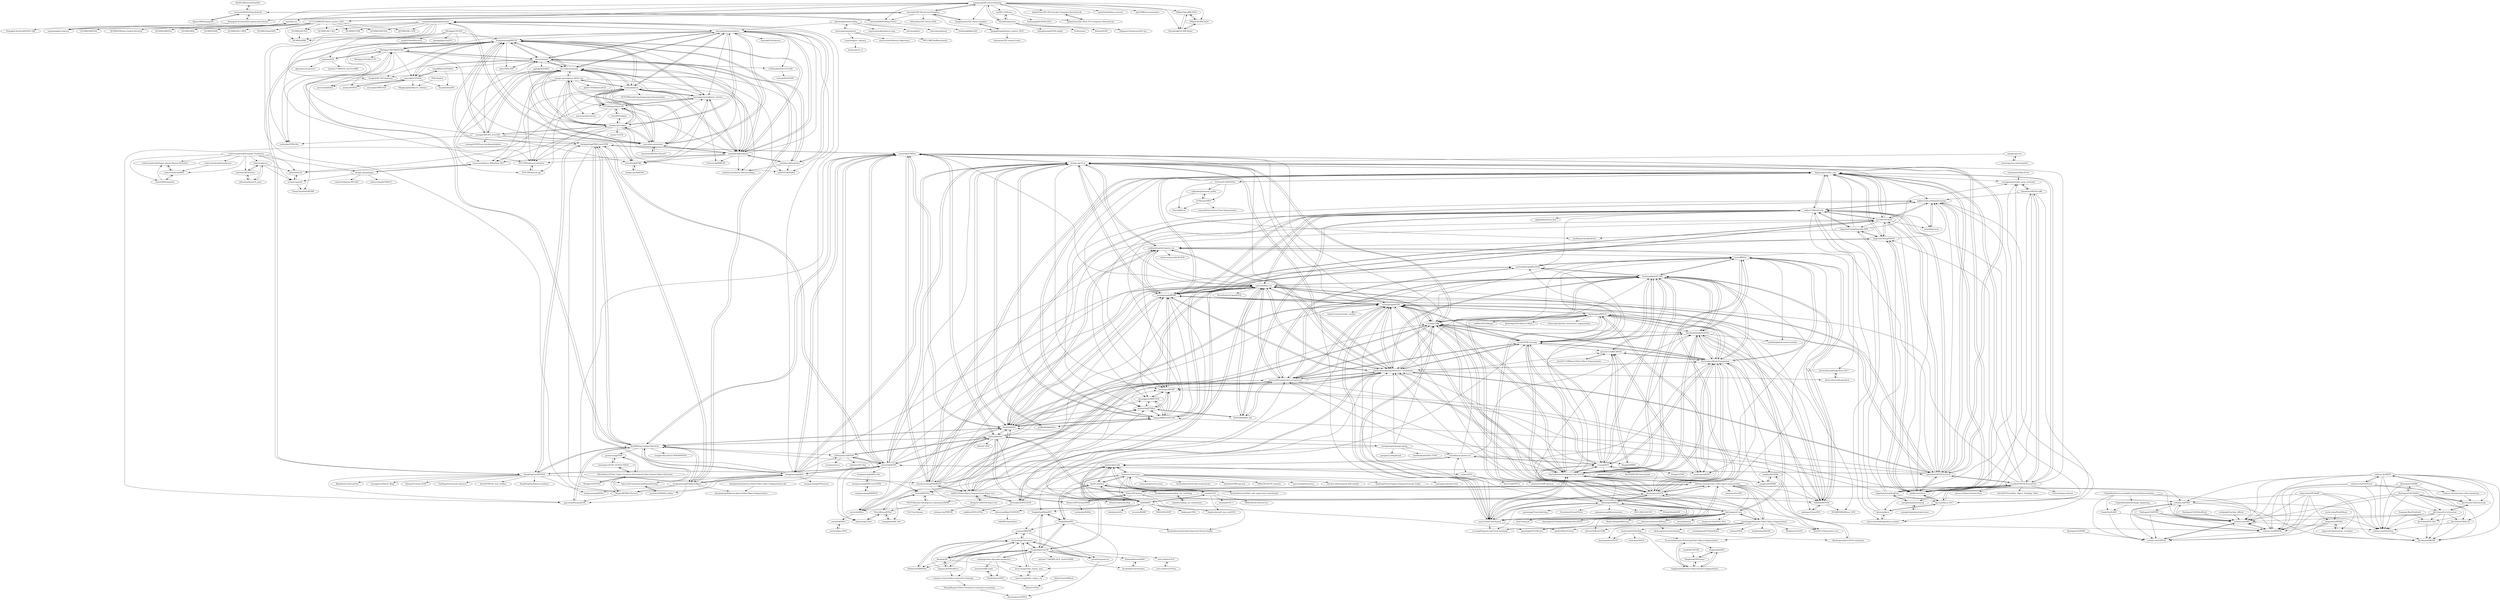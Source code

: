 digraph G {
"life2015/RecyclerViewDSL" -> "twtstudio/WePeiYang-Android"
"xiaolonw/TimeCycle" -> "zlai0/CorrFlow"
"xiaolonw/TimeCycle" -> "facebookresearch/video-long-term-feature-banks" ["e"=1]
"xiaolonw/TimeCycle" -> "Liusifei/UVC"
"xiaolonw/TimeCycle" -> "ajabri/videowalk"
"xiaolonw/TimeCycle" -> "facebookresearch/fair_self_supervision_benchmark" ["e"=1]
"xiaolonw/TimeCycle" -> "zlai0/MAST"
"xiaolonw/TimeCycle" -> "facebookresearch/video-nonlocal-net" ["e"=1]
"xiaolonw/TimeCycle" -> "zhoubolei/TRN-pytorch" ["e"=1]
"xiaolonw/TimeCycle" -> "594422814/UDT_pytorch" ["e"=1]
"xiaolonw/TimeCycle" -> "open-mmlab/mmaction" ["e"=1]
"xiaolonw/TimeCycle" -> "mit-han-lab/temporal-shift-module" ["e"=1]
"xiaolonw/TimeCycle" -> "TengdaHan/DPC"
"xiaolonw/TimeCycle" -> "yaohungt/Gated-Spatio-Temporal-Energy-Graph" ["e"=1]
"xiaolonw/TimeCycle" -> "yjxiong/action-detection" ["e"=1]
"xiaolonw/TimeCycle" -> "chaoyuaw/pytorch-coviar" ["e"=1]
"wenguanwang/DHF1K" -> "MichiganCOG/TASED-Net"
"wenguanwang/DHF1K" -> "cj4L/ESAN-VSP"
"wenguanwang/DHF1K" -> "rdroste/unisal"
"wenguanwang/DHF1K" -> "ashleylqx/STRA-Net"
"wenguanwang/DHF1K" -> "tarunsharma1/saliency_metrics"
"wenguanwang/DHF1K" -> "cvzoya/saliency"
"wenguanwang/DHF1K" -> "Linardos/SalEMA"
"wenguanwang/DHF1K" -> "samyak0210/ViNet"
"wenguanwang/DHF1K" -> "remega/OMCNN_2CLSTM"
"wenguanwang/DHF1K" -> "shenjianbing/PDB-ConvLSTM"
"wenguanwang/DHF1K" -> "perceivelab/hd2s"
"wenguanwang/DHF1K" -> "marcellacornia/sam"
"wenguanwang/DHF1K" -> "DengPingFan/DAVSOD"
"wenguanwang/DHF1K" -> "matthias-k/pysaliency"
"wenguanwang/DHF1K" -> "wenguanwang/ViSalientObject"
"XUSean0118/DVSNet" -> "linjieyangsc/video_seg"
"XUSean0118/DVSNet" -> "raghudeep/netwarp_public"
"XUSean0118/DVSNet" -> "D-Nilsson/GRFP"
"XUSean0118/DVSNet" -> "SamvitJ/Accel" ["e"=1]
"laura-wang/video_repres_mas" -> "laura-wang/video_repres_sts"
"laura-wang/video_repres_mas" -> "laura-wang/video-pace"
"imatge-upc/rsis" -> "renmengye/rec-attend-public"
"imatge-upc/rsis" -> "imatge-upc/rvos"
"ankhoreva/LucidDataDreaming" -> "yelantf/pyLucid"
"ankhoreva/LucidDataDreaming" -> "omkar13/MaskTrack"
"ankhoreva/LucidDataDreaming" -> "philferriere/tfvos"
"ankhoreva/LucidDataDreaming" -> "lxx1991/VS-ReID"
"ankhoreva/LucidDataDreaming" -> "seoungwugoh/RGMP"
"ankhoreva/LucidDataDreaming" -> "davisvideochallenge/davis-matlab"
"linjieyangsc/video_seg" -> "JingchunCheng/FAVOS"
"linjieyangsc/video_seg" -> "philferriere/tfvos"
"linjieyangsc/video_seg" -> "omkar13/MaskTrack"
"linjieyangsc/video_seg" -> "kmaninis/OSVOS-PyTorch"
"linjieyangsc/video_seg" -> "haofengac/RGMP"
"linjieyangsc/video_seg" -> "lxx1991/VS-ReID"
"linjieyangsc/video_seg" -> "longyin880815/STCNN"
"linjieyangsc/video_seg" -> "sydney0zq/PTSNet"
"linjieyangsc/video_seg" -> "scaelles/OSVOS-TensorFlow"
"linjieyangsc/video_seg" -> "JonathonLuiten/PReMVOS"
"linjieyangsc/video_seg" -> "imatge-upc/rvos"
"linjieyangsc/video_seg" -> "seoungwugoh/RGMP"
"linjieyangsc/video_seg" -> "ankhoreva/LucidDataDreaming"
"linjieyangsc/video_seg" -> "XUSean0118/DVSNet"
"linjieyangsc/video_seg" -> "varunjampani/video_prop_networks"
"haofengac/RGMP" -> "seoungwugoh/RGMP"
"haofengac/RGMP" -> "shuangjiexu/MHP-VOS"
"haofengac/RGMP" -> "longyin880815/STCNN"
"haofengac/RGMP" -> "sydney0zq/PTSNet"
"longyin880815/STCNN" -> "imatge-upc/rvos"
"longyin880815/STCNN" -> "shuangjiexu/MHP-VOS"
"longyin880815/STCNN" -> "haofengac/RGMP"
"longyin880815/STCNN" -> "Storife/RANet"
"longyin880815/STCNN" -> "sydney0zq/PTSNet"
"longyin880815/STCNN" -> "linjieyangsc/video_seg"
"longyin880815/STCNN" -> "griffbr/BubbleNets"
"longyin880815/STCNN" -> "seoungwugoh/RGMP"
"longyin880815/STCNN" -> "andr345/frtm-vos"
"longyin880815/STCNN" -> "lxx1991/VS-ReID"
"longyin880815/STCNN" -> "joakimjohnander/agame-vos"
"longyin880815/STCNN" -> "omkar13/MaskTrack"
"shuangjiexu/MHP-VOS" -> "haofengac/RGMP"
"shuangjiexu/MHP-VOS" -> "longyin880815/STCNN"
"shuangjiexu/MHP-VOS" -> "sydney0zq/PTSNet"
"TengdaHan/DPC" -> "TengdaHan/MemDPC"
"TengdaHan/DPC" -> "TengdaHan/CoCLR"
"TengdaHan/DPC" -> "laura-wang/video_repres_mas"
"TengdaHan/DPC" -> "facebookresearch/video-long-term-feature-banks" ["e"=1]
"TengdaHan/DPC" -> "yuanyao366/PRP"
"TengdaHan/DPC" -> "zlai0/CorrFlow"
"wenguanwang/ViSalientObject" -> "shenjianbing/PDB-ConvLSTM"
"wenguanwang/ViSalientObject" -> "wenguanwang/AGS"
"wenguanwang/ViSalientObject" -> "wenguanwang/deepattention"
"wenguanwang/ViSalientObject" -> "wenguanwang/DHF1K"
"wenguanwang/ViSalientObject" -> "lhaof/Motion-Guided-Attention"
"wenguanwang/ViSalientObject" -> "guyuchao/PyramidCSA"
"wenguanwang/ViSalientObject" -> "wenguanwang/ASNet"
"wenguanwang/ViSalientObject" -> "Kinpzz/RCRNet-Pytorch"
"wenguanwang/ViSalientObject" -> "shenjianbing/Saliency-Aware-Video-Object-Segmentation"
"DengPingFan/DAVSOD" -> "lhaof/Motion-Guided-Attention"
"DengPingFan/DAVSOD" -> "GewelsJI/FSNet"
"DengPingFan/DAVSOD" -> "wenguanwang/DHF1K"
"DengPingFan/DAVSOD" -> "guyuchao/PyramidCSA"
"DengPingFan/DAVSOD" -> "shenjianbing/PDB-ConvLSTM"
"DengPingFan/DAVSOD" -> "Kinpzz/RCRNet-Pytorch"
"DengPingFan/DAVSOD" -> "ArcherFMY/sal_eval_toolbox" ["e"=1]
"DengPingFan/DAVSOD" -> "carrierlxk/AGNN"
"DengPingFan/DAVSOD" -> "DengPingFan/Saliency-Authors" ["e"=1]
"DengPingFan/DAVSOD" -> "JXingZhao/ContrastPrior" ["e"=1]
"DengPingFan/DAVSOD" -> "huangguorui/Smile_Blog" ["e"=1]
"DengPingFan/DAVSOD" -> "Hanqer/Evaluate-SOD" ["e"=1]
"DengPingFan/DAVSOD" -> "FatDoge/watermark-enhancer" ["e"=1]
"zlai0/CorrFlow" -> "zlai0/MAST"
"zlai0/CorrFlow" -> "Liusifei/UVC"
"zlai0/CorrFlow" -> "ajabri/videowalk"
"zlai0/CorrFlow" -> "xiaolonw/TimeCycle"
"zlai0/CorrFlow" -> "hirokiyokoyama/tracking_via_colorizing"
"zlai0/CorrFlow" -> "TengdaHan/DPC"
"zlai0/CorrFlow" -> "facebookresearch/fair_self_supervision_benchmark" ["e"=1]
"Liusifei/UVC" -> "zlai0/MAST"
"Liusifei/UVC" -> "xiaolonw/UVC-1"
"Liusifei/UVC" -> "ajabri/videowalk"
"Liusifei/UVC" -> "zlai0/CorrFlow"
"Liusifei/UVC" -> "594422814/ContrastCorr"
"Liusifei/UVC" -> "xiaolonw/TimeCycle"
"Liusifei/UVC" -> "fangruizhu/self_sup_semiVOS"
"phuselab/CLE" -> "sunwj/scanpath"
"MichiganCOG/ViP" -> "MichiganCOG/TASED-Net"
"MichiganCOG/ViP" -> "kylemin/S3D"
"MichiganCOG/ViP" -> "wenguanwang/DHF1K"
"MichiganCOG/ViP" -> "piergiaj/tgm-icml19" ["e"=1]
"MichiganCOG/ViP" -> "gsig/PyVideoResearch" ["e"=1]
"du0915/Video-Object-Segmentation-Paper-List" -> "cheng321284/VOS-Paper-List"
"du0915/Video-Object-Segmentation-Paper-List" -> "z-x-yang/CFBI"
"du0915/Video-Object-Segmentation-Paper-List" -> "Storife/RANet"
"du0915/Video-Object-Segmentation-Paper-List" -> "sydney0zq/PTSNet"
"du0915/Video-Object-Segmentation-Paper-List" -> "JonathonLuiten/PReMVOS"
"du0915/Video-Object-Segmentation-Paper-List" -> "andr345/frtm-vos"
"du0915/Video-Object-Segmentation-Paper-List" -> "darwinkeem/FEELVOS"
"du0915/Video-Object-Segmentation-Paper-List" -> "carrierlxk/GraphMemVOS"
"imatge-upc/rvos" -> "longyin880815/STCNN"
"imatge-upc/rvos" -> "Storife/RANet"
"imatge-upc/rvos" -> "seoungwugoh/RGMP"
"imatge-upc/rvos" -> "haofengac/RGMP"
"imatge-upc/rvos" -> "kmaninis/OSVOS-PyTorch"
"imatge-upc/rvos" -> "carrierlxk/COSNet"
"imatge-upc/rvos" -> "joakimjohnander/agame-vos"
"imatge-upc/rvos" -> "carrierlxk/AGNN"
"imatge-upc/rvos" -> "wenguanwang/AGS"
"imatge-upc/rvos" -> "davisvideochallenge/davis2017-evaluation"
"imatge-upc/rvos" -> "andr345/frtm-vos"
"imatge-upc/rvos" -> "linjieyangsc/video_seg"
"imatge-upc/rvos" -> "griffbr/BubbleNets"
"imatge-upc/rvos" -> "seoungwugoh/STM"
"imatge-upc/rvos" -> "z-x-yang/CFBI"
"lhaof/Motion-Guided-Attention" -> "Kinpzz/RCRNet-Pytorch"
"lhaof/Motion-Guided-Attention" -> "guyuchao/PyramidCSA"
"lhaof/Motion-Guided-Attention" -> "shenjianbing/PDB-ConvLSTM"
"lhaof/Motion-Guided-Attention" -> "DengPingFan/DAVSOD"
"lhaof/Motion-Guided-Attention" -> "Storife/RANet"
"lhaof/Motion-Guided-Attention" -> "carrierlxk/COSNet"
"lhaof/Motion-Guided-Attention" -> "guotaowang/STVS"
"lhaof/Motion-Guided-Attention" -> "MichiganCOG/TASED-Net"
"lhaof/Motion-Guided-Attention" -> "wenguanwang/ViSalientObject"
"lhaof/Motion-Guided-Attention" -> "yz93/anchor-diff-VOS"
"lhaof/Motion-Guided-Attention" -> "tfzhou/MATNet"
"lhaof/Motion-Guided-Attention" -> "wangbo-zhao/2021CVPR-WSVSOD"
"dariozanca/FixaTons" -> "rAm1n/saliency"
"dariozanca/FixaTons" -> "adswa/multimatch_gaze"
"carrierlxk/COSNet" -> "carrierlxk/AGNN"
"carrierlxk/COSNet" -> "wenguanwang/AGS"
"carrierlxk/COSNet" -> "Storife/RANet"
"carrierlxk/COSNet" -> "yz93/anchor-diff-VOS"
"carrierlxk/COSNet" -> "imatge-upc/rvos"
"carrierlxk/COSNet" -> "tfzhou/MATNet"
"carrierlxk/COSNet" -> "shenjianbing/PDB-ConvLSTM"
"carrierlxk/COSNet" -> "kmaninis/OSVOS-PyTorch"
"carrierlxk/COSNet" -> "lhaof/Motion-Guided-Attention"
"carrierlxk/COSNet" -> "Yuju-arch/CompositionalHumanParsing"
"carrierlxk/COSNet" -> "JonathonLuiten/PReMVOS"
"carrierlxk/COSNet" -> "seoungwugoh/STM"
"carrierlxk/COSNet" -> "andr345/frtm-vos"
"carrierlxk/COSNet" -> "z-x-yang/CFBI"
"carrierlxk/COSNet" -> "davisvideochallenge/davis2017-evaluation"
"wenguanwang/AGS" -> "wenguanwang/SODsurvey" ["e"=1]
"wenguanwang/AGS" -> "carrierlxk/COSNet"
"wenguanwang/AGS" -> "carrierlxk/AGNN"
"wenguanwang/AGS" -> "shenjianbing/PDB-ConvLSTM"
"wenguanwang/AGS" -> "wenguanwang/ViSalientObject"
"wenguanwang/AGS" -> "imatge-upc/rvos"
"wenguanwang/AGS" -> "Yuju-arch/CompositionalHumanParsing"
"wenguanwang/AGS" -> "andr345/frtm-vos"
"wenguanwang/AGS" -> "yz93/anchor-diff-VOS"
"wenguanwang/AGS" -> "JonathonLuiten/PReMVOS"
"wenguanwang/AGS" -> "lhaof/Motion-Guided-Attention"
"wenguanwang/AGS" -> "wenguanwang/deepattention"
"wenguanwang/AGS" -> "joanshen0508/HA_deblur"
"wenguanwang/AGS" -> "Kinpzz/RCRNet-Pytorch"
"lxx1991/VS-ReID" -> "omkar13/MaskTrack"
"lxx1991/VS-ReID" -> "ankhoreva/LucidDataDreaming"
"lxx1991/VS-ReID" -> "linjieyangsc/video_seg"
"lxx1991/VS-ReID" -> "seoungwugoh/RGMP"
"lxx1991/VS-ReID" -> "longyin880815/STCNN"
"lxx1991/VS-ReID" -> "JingchunCheng/FAVOS"
"lxx1991/VS-ReID" -> "kmaninis/OSVOS-PyTorch"
"lxx1991/VS-ReID" -> "imatge-upc/rvos"
"lxx1991/VS-ReID" -> "yelantf/pyLucid"
"lxx1991/VS-ReID" -> "JingchunCheng/Seg-with-SPN"
"lxx1991/VS-ReID" -> "philferriere/tfvos"
"lxx1991/VS-ReID" -> "Storife/RANet"
"lxx1991/VS-ReID" -> "shuangjiexu/MHP-VOS"
"sydney0zq/PTSNet" -> "shuangjiexu/MHP-VOS"
"sydney0zq/PTSNet" -> "haofengac/RGMP"
"sydney0zq/PTSNet" -> "longyin880815/STCNN"
"sydney0zq/PTSNet" -> "ZENGXH/DMM_Net"
"xudejing/video-clip-order-prediction" -> "laura-wang/video-pace"
"xudejing/video-clip-order-prediction" -> "HsinYingLee/OPN"
"xudejing/video-clip-order-prediction" -> "laura-wang/video_repres_mas"
"xudejing/video-clip-order-prediction" -> "imisra/shuffle-tuple"
"xudejing/video-clip-order-prediction" -> "TengdaHan/CoCLR"
"tarunsharma1/saliency_metrics" -> "Linardos/SalEMA"
"tarunsharma1/saliency_metrics" -> "cvzoya/saliency"
"tarunsharma1/saliency_metrics" -> "wenguanwang/DHF1K"
"tarunsharma1/saliency_metrics" -> "CLT29/OpenSALICON"
"tarunsharma1/saliency_metrics" -> "matthias-k/pysaliency"
"tarunsharma1/saliency_metrics" -> "phuselab/CLE"
"akisatok/pySaliencyMap" -> "mayoyamasaki/saliency-map"
"akisatok/pySaliencyMap" -> "shreelock/gbvs"
"akisatok/pySaliencyMap" -> "alexanderkroner/saliency"
"akisatok/pySaliencyMap" -> "shuuchen/saliency"
"akisatok/pySaliencyMap" -> "yhenon/pyimgsaliency"
"wenguanwang/deepattention" -> "TJUMMG/IPAD"
"wenguanwang/deepattention" -> "ashleylqx/STRA-Net"
"wenguanwang/deepattention" -> "TJUMMG/BE-CNN"
"wenguanwang/deepattention" -> "TJUMMG/DS-Net"
"wenguanwang/deepattention" -> "alexanderkroner/saliency"
"wenguanwang/deepattention" -> "TJUMMG/DIPONet"
"wenguanwang/deepattention" -> "marcellacornia/mlnet"
"wenguanwang/deepattention" -> "TJUMMG/BE-CALF"
"wenguanwang/deepattention" -> "NUS-VIP/salicon-evaluation"
"wenguanwang/deepattention" -> "wenguanwang/ASNet"
"wenguanwang/deepattention" -> "TJUMMG/TGSR"
"alexanderkroner/saliency" -> "marcellacornia/sam"
"alexanderkroner/saliency" -> "rdroste/unisal"
"alexanderkroner/saliency" -> "wenguanwang/deepattention"
"alexanderkroner/saliency" -> "matthias-k/pysaliency"
"alexanderkroner/saliency" -> "imatge-upc/salgan"
"alexanderkroner/saliency" -> "LJOVO/TranSalNet"
"alexanderkroner/saliency" -> "marcellacornia/mlnet"
"alexanderkroner/saliency" -> "matthias-k/DeepGaze"
"alexanderkroner/saliency" -> "samyak0210/saliency"
"alexanderkroner/saliency" -> "cvzoya/saliency"
"alexanderkroner/saliency" -> "CZHQuality/Sal-CFS-GAN"
"alexanderkroner/saliency" -> "wenguanwang/DHF1K"
"alexanderkroner/saliency" -> "tarunsharma1/saliency_metrics"
"alexanderkroner/saliency" -> "TJUMMG/IPAD"
"alexanderkroner/saliency" -> "SenJia/EML-NET-Saliency"
"adswa/multimatch_gaze" -> "rAm1n/saliency"
"adswa/multimatch_gaze" -> "dariozanca/FixaTons"
"hirokiyokoyama/tracking_via_colorizing" -> "wbaek/tracking_via_colorization"
"wbaek/tracking_via_colorization" -> "hirokiyokoyama/tracking_via_colorizing"
"immortal3/MLNet-Pytorch" -> "marcellacornia/mlnet"
"philferriere/tfvos" -> "linjieyangsc/video_seg"
"philferriere/tfvos" -> "ankhoreva/LucidDataDreaming"
"philferriere/tfvos" -> "kmaninis/OSVOS-PyTorch"
"philferriere/tfvos" -> "fperazzi/davis-2017"
"philferriere/tfvos" -> "haofengac/RGMP"
"philferriere/tfvos" -> "varunjampani/video_prop_networks"
"philferriere/tfvos" -> "JingchunCheng/FAVOS"
"philferriere/tfvos" -> "scaelles/OSVOS-TensorFlow"
"philferriere/tfvos" -> "omkar13/MaskTrack"
"philferriere/tfvos" -> "JingchunCheng/Seg-with-SPN"
"omkar13/MaskTrack" -> "ankhoreva/LucidDataDreaming"
"omkar13/MaskTrack" -> "seoungwugoh/RGMP"
"omkar13/MaskTrack" -> "kmaninis/OSVOS-PyTorch"
"omkar13/MaskTrack" -> "linjieyangsc/video_seg"
"omkar13/MaskTrack" -> "yelantf/pyLucid"
"omkar13/MaskTrack" -> "lxx1991/VS-ReID"
"omkar13/MaskTrack" -> "haofengac/RGMP"
"omkar13/MaskTrack" -> "andr345/frtm-vos"
"omkar13/MaskTrack" -> "JonathonLuiten/PReMVOS"
"omkar13/MaskTrack" -> "ZENGXH/DMM_Net"
"omkar13/MaskTrack" -> "davisvideochallenge/davis-2017"
"omkar13/MaskTrack" -> "nijkah/MaskTrack_Box"
"omkar13/MaskTrack" -> "davisvideochallenge/davis-matlab"
"omkar13/MaskTrack" -> "carrierlxk/GraphMemVOS"
"omkar13/MaskTrack" -> "JingchunCheng/Seg-with-SPN"
"joakimjohnander/agame-vos" -> "seoungwugoh/RGMP"
"joakimjohnander/agame-vos" -> "dvlab-research/AGSS-VOS"
"joakimjohnander/agame-vos" -> "davisvideochallenge/davis2017-evaluation"
"joakimjohnander/agame-vos" -> "Storife/RANet"
"joakimjohnander/agame-vos" -> "hzxie/RMNet"
"joakimjohnander/agame-vos" -> "imatge-upc/rvos"
"rAm1n/saliency" -> "dariozanca/FixaTons"
"rAm1n/saliency" -> "adswa/multimatch_gaze"
"rAm1n/saliency" -> "phuselab/CLE"
"rAm1n/saliency" -> "sunwj/scanpath"
"remega/OMCNN_2CLSTM" -> "wenguanwang/DHF1K"
"remega/OMCNN_2CLSTM" -> "remega/LEDOV-eye-tracking-database"
"remega/OMCNN_2CLSTM" -> "ashleylqx/STRA-Net"
"remega/OMCNN_2CLSTM" -> "tarunsharma1/saliency_metrics"
"remega/OMCNN_2CLSTM" -> "marcellacornia/sam"
"remega/OMCNN_2CLSTM" -> "shenjianbing/PDB-ConvLSTM"
"remega/OMCNN_2CLSTM" -> "Linardos/SalEMA"
"remega/OMCNN_2CLSTM" -> "rdroste/unisal"
"remega/OMCNN_2CLSTM" -> "imatge-upc/salgan"
"remega/OMCNN_2CLSTM" -> "marcellacornia/mlnet"
"remega/OMCNN_2CLSTM" -> "MichiganCOG/TASED-Net"
"seoungwugoh/RGMP" -> "haofengac/RGMP"
"seoungwugoh/RGMP" -> "omkar13/MaskTrack"
"seoungwugoh/RGMP" -> "seoungwugoh/STM"
"seoungwugoh/RGMP" -> "imatge-upc/rvos"
"seoungwugoh/RGMP" -> "Storife/RANet"
"seoungwugoh/RGMP" -> "kmaninis/OSVOS-PyTorch"
"seoungwugoh/RGMP" -> "joakimjohnander/agame-vos"
"seoungwugoh/RGMP" -> "davisvideochallenge/davis2017-evaluation"
"seoungwugoh/RGMP" -> "shuangjiexu/MHP-VOS"
"seoungwugoh/RGMP" -> "ankhoreva/LucidDataDreaming"
"seoungwugoh/RGMP" -> "andr345/frtm-vos"
"seoungwugoh/RGMP" -> "JingchunCheng/FAVOS"
"seoungwugoh/RGMP" -> "linjieyangsc/video_seg"
"seoungwugoh/RGMP" -> "lxx1991/VS-ReID"
"seoungwugoh/RGMP" -> "darwinkeem/FEELVOS"
"hfslyc/LearnToBlend" -> "hfslyc/GCPNet"
"D-Nilsson/GRFP" -> "SamvitJ/Accel" ["e"=1]
"D-Nilsson/GRFP" -> "raghudeep/netwarp_public"
"D-Nilsson/GRFP" -> "tonysy/Deep-Feature-Flow-Segmentation"
"batsa003/salgan" -> "imatge-upc/salgan"
"batsa003/salgan" -> "CLT29/OpenSALICON"
"davisvideochallenge/davis2017-evaluation" -> "lyxok1/STM-Training"
"davisvideochallenge/davis2017-evaluation" -> "z-x-yang/CFBI"
"davisvideochallenge/davis2017-evaluation" -> "seoungwugoh/RGMP"
"davisvideochallenge/davis2017-evaluation" -> "andr345/frtm-vos"
"davisvideochallenge/davis2017-evaluation" -> "haochenheheda/Training-Code-of-STM"
"davisvideochallenge/davis2017-evaluation" -> "joakimjohnander/agame-vos"
"davisvideochallenge/davis2017-evaluation" -> "microsoft/transductive-vos.pytorch"
"davisvideochallenge/davis2017-evaluation" -> "darwinkeem/FEELVOS"
"davisvideochallenge/davis2017-evaluation" -> "xmlyqing00/AFB-URR"
"davisvideochallenge/davis2017-evaluation" -> "seoungwugoh/STM"
"davisvideochallenge/davis2017-evaluation" -> "hkchengrex/Mask-Propagation"
"davisvideochallenge/davis2017-evaluation" -> "imatge-upc/rvos"
"davisvideochallenge/davis2017-evaluation" -> "kmaninis/OSVOS-PyTorch"
"davisvideochallenge/davis2017-evaluation" -> "davisvideochallenge/davis"
"davisvideochallenge/davis2017-evaluation" -> "Storife/RANet"
"JingchunCheng/FAVOS" -> "linjieyangsc/video_seg"
"JingchunCheng/FAVOS" -> "JingchunCheng/Seg-with-SPN"
"JingchunCheng/FAVOS" -> "seoungwugoh/RGMP"
"JingchunCheng/FAVOS" -> "ankhoreva/LucidDataDreaming"
"JingchunCheng/FAVOS" -> "philferriere/tfvos"
"JingchunCheng/FAVOS" -> "lxx1991/VS-ReID"
"JingchunCheng/FAVOS" -> "joakimjohnander/agame-vos"
"shenjianbing/PDB-ConvLSTM" -> "wenguanwang/ViSalientObject"
"shenjianbing/PDB-ConvLSTM" -> "lhaof/Motion-Guided-Attention"
"shenjianbing/PDB-ConvLSTM" -> "wenguanwang/AGS"
"shenjianbing/PDB-ConvLSTM" -> "guyuchao/PyramidCSA"
"shenjianbing/PDB-ConvLSTM" -> "wenguanwang/DHF1K"
"shenjianbing/PDB-ConvLSTM" -> "carrierlxk/COSNet"
"shenjianbing/PDB-ConvLSTM" -> "Kinpzz/RCRNet-Pytorch"
"shenjianbing/PDB-ConvLSTM" -> "DengPingFan/DAVSOD"
"shenjianbing/PDB-ConvLSTM" -> "carrierlxk/AGNN"
"fljotavi/WePeiyang-RN" -> "twtstudio/WePeiYang-Android"
"Linardos/SalEMA" -> "imatge-upc/SalEMA"
"imatge-upc/SalEMA" -> "Linardos/SalEMA"
"raghudeep/netwarp_public" -> "D-Nilsson/GRFP"
"raghudeep/netwarp_public" -> "shelhamer/clockwork-fcn" ["e"=1]
"wenguanwang/PDB-ConvLSTM" -> "wenguanwang/DAVSOD"
"yelantf/pyLucid" -> "ankhoreva/LucidDataDreaming"
"JonathonLuiten/PReMVOS" -> "omkar13/MaskTrack"
"JonathonLuiten/PReMVOS" -> "du0915/Video-Object-Segmentation-Paper-List"
"JonathonLuiten/PReMVOS" -> "Storife/RANet"
"JonathonLuiten/PReMVOS" -> "linjieyangsc/video_seg"
"JonathonLuiten/PReMVOS" -> "haofengac/RGMP"
"JonathonLuiten/PReMVOS" -> "sydney0zq/PTSNet"
"JonathonLuiten/PReMVOS" -> "seoungwugoh/RGMP"
"JonathonLuiten/PReMVOS" -> "carrierlxk/COSNet"
"JonathonLuiten/PReMVOS" -> "ankhoreva/LucidDataDreaming"
"JonathonLuiten/PReMVOS" -> "imatge-upc/rvos"
"JonathonLuiten/PReMVOS" -> "idilesenzulfikar/UNOVOST"
"JonathonLuiten/PReMVOS" -> "davisvideochallenge/davis2017-evaluation"
"davisvideochallenge/davis-2017" -> "davisvideochallenge/davis"
"griffbr/BubbleNets" -> "longyin880815/STCNN"
"griffbr/BubbleNets" -> "imatge-upc/rvos"
"imatge-upc/pathgan" -> "massens/saliency-360salient-2017"
"imatge-upc/pathgan" -> "sunwj/scanpath"
"imatge-upc/pathgan" -> "camerart/Salient360-SAE" ["e"=1]
"imatge-upc/pathgan" -> "ykotseruba/pySTAR-FC"
"SenJia/EML-NET-Saliency" -> "FannyChao/SalGAN360" ["e"=1]
"wenguanwang/DAVSOD" -> "wenguanwang/PDB-ConvLSTM"
"CZHQuality/Sal-CFS-GAN" -> "remega/Sal-DCNN"
"davisvideochallenge/davis" -> "davisvideochallenge/davis-2017"
"carrierlxk/DSLT" -> "carrierlxk/py-DSLT"
"seoungwugoh/STM" -> "haochenheheda/Training-Code-of-STM"
"seoungwugoh/STM" -> "hkchengrex/STCN"
"seoungwugoh/STM" -> "lyxok1/STM-Training"
"seoungwugoh/STM" -> "z-x-yang/CFBI"
"seoungwugoh/STM" -> "seoungwugoh/RGMP"
"seoungwugoh/STM" -> "andr345/frtm-vos"
"seoungwugoh/STM" -> "microsoft/transductive-vos.pytorch"
"seoungwugoh/STM" -> "kmaninis/OSVOS-PyTorch"
"seoungwugoh/STM" -> "davisvideochallenge/davis2017-evaluation"
"seoungwugoh/STM" -> "yoxu515/aot-benchmark"
"seoungwugoh/STM" -> "xmlyqing00/AFB-URR"
"seoungwugoh/STM" -> "hkchengrex/Mask-Propagation"
"seoungwugoh/STM" -> "megvii-research/video_analyst" ["e"=1]
"seoungwugoh/STM" -> "Storife/RANet"
"seoungwugoh/STM" -> "hkchengrex/MiVOS"
"laura-wang/video_repres_sts" -> "laura-wang/video_repres_mas"
"BestJuly/IIC" -> "laura-wang/video-pace"
"BestJuly/IIC" -> "TengdaHan/CoCLR"
"BestJuly/IIC" -> "yuanyao366/PRP"
"BestJuly/IIC" -> "laura-wang/video_repres_sts"
"BestJuly/IIC" -> "tinapan-pt/VideoMoCo"
"BestJuly/IIC" -> "PeihaoChen/RSPNet"
"rdroste/unisal" -> "wenguanwang/DHF1K"
"rdroste/unisal" -> "alexanderkroner/saliency"
"rdroste/unisal" -> "matthias-k/DeepGaze"
"rdroste/unisal" -> "MichiganCOG/TASED-Net"
"rdroste/unisal" -> "samyak0210/ViNet"
"rdroste/unisal" -> "CZHQuality/Sal-CFS-GAN"
"rdroste/unisal" -> "matthias-k/pysaliency"
"rdroste/unisal" -> "come880412/STSANet"
"rdroste/unisal" -> "SenJia/EML-NET-Saliency"
"rdroste/unisal" -> "gqding/SalFBNet"
"rdroste/unisal" -> "cj4L/ESAN-VSP"
"rdroste/unisal" -> "marcellacornia/sam"
"rdroste/unisal" -> "LJOVO/TranSalNet"
"zlai0/MAST" -> "zlai0/CorrFlow"
"zlai0/MAST" -> "Liusifei/UVC"
"zlai0/MAST" -> "fangruizhu/self_sup_semiVOS"
"zlai0/MAST" -> "ajabri/videowalk"
"zlai0/MAST" -> "carrierlxk/MuG"
"zlai0/MAST" -> "Daikenan/LTMU" ["e"=1]
"zlai0/MAST" -> "alanlukezic/d3s" ["e"=1]
"zlai0/MAST" -> "seoungwugoh/STM"
"zlai0/MAST" -> "bo-miao/MAMP"
"zlai0/MAST" -> "microsoft/transductive-vos.pytorch"
"zlai0/MAST" -> "idilesenzulfikar/UNOVOST"
"zlai0/MAST" -> "TengdaHan/MemDPC"
"zlai0/MAST" -> "lyxok1/STM-Training"
"zlai0/MAST" -> "davisvideochallenge/davis2017-evaluation"
"zlai0/MAST" -> "594422814/UDT" ["e"=1]
"ajabri/videowalk" -> "zlai0/MAST"
"ajabri/videowalk" -> "xvjiarui/VFS"
"ajabri/videowalk" -> "Liusifei/UVC"
"ajabri/videowalk" -> "TengdaHan/CoCLR"
"ajabri/videowalk" -> "visinf/dense-ulearn-vos"
"ajabri/videowalk" -> "zlai0/CorrFlow"
"ajabri/videowalk" -> "TengdaHan/MemDPC"
"ajabri/videowalk" -> "xiaolonw/TimeCycle"
"Storife/RANet" -> "imatge-upc/rvos"
"Storife/RANet" -> "carrierlxk/COSNet"
"Storife/RANet" -> "seoungwugoh/RGMP"
"Storife/RANet" -> "longyin880815/STCNN"
"Storife/RANet" -> "joakimjohnander/agame-vos"
"Storife/RANet" -> "du0915/Video-Object-Segmentation-Paper-List"
"Storife/RANet" -> "lhaof/Motion-Guided-Attention"
"Storife/RANet" -> "sydney0zq/PTSNet"
"Storife/RANet" -> "shuangjiexu/MHP-VOS"
"Storife/RANet" -> "JonathonLuiten/PReMVOS"
"Storife/RANet" -> "seoungwugoh/STM"
"Storife/RANet" -> "andr345/frtm-vos"
"Storife/RANet" -> "microsoft/transductive-vos.pytorch"
"Storife/RANet" -> "davisvideochallenge/davis2017-evaluation"
"Storife/RANet" -> "tfzhou/MATNet"
"carrierlxk/AGNN" -> "carrierlxk/COSNet"
"carrierlxk/AGNN" -> "wenguanwang/AGS"
"carrierlxk/AGNN" -> "tfzhou/MATNet"
"carrierlxk/AGNN" -> "imatge-upc/rvos"
"carrierlxk/AGNN" -> "yz93/anchor-diff-VOS"
"carrierlxk/AGNN" -> "shenjianbing/PDB-ConvLSTM"
"carrierlxk/AGNN" -> "carrierlxk/GraphMemVOS"
"carrierlxk/AGNN" -> "Storife/RANet"
"carrierlxk/AGNN" -> "DengPingFan/DAVSOD"
"carrierlxk/AGNN" -> "kmaninis/OSVOS-PyTorch"
"carrierlxk/AGNN" -> "lhaof/Motion-Guided-Attention"
"carrierlxk/AGNN" -> "andr345/frtm-vos"
"carrierlxk/AGNN" -> "carrierlxk/MuG"
"carrierlxk/AGNN" -> "joakimjohnander/agame-vos"
"carrierlxk/AGNN" -> "wenguanwang/PAGE-Net"
"yunlu-chen/PointMixup" -> "dogyoonlee/RSMix"
"sabarim/3DC-Seg" -> "liudaizong/F2Net"
"joanshen0508/HA_deblur" -> "Yuju-arch/CompositionalHumanParsing"
"z-x-yang/CFBI" -> "seoungwugoh/STM"
"z-x-yang/CFBI" -> "andr345/frtm-vos"
"z-x-yang/CFBI" -> "xmlyqing00/AFB-URR"
"z-x-yang/CFBI" -> "du0915/Video-Object-Segmentation-Paper-List"
"z-x-yang/CFBI" -> "davisvideochallenge/davis2017-evaluation"
"z-x-yang/CFBI" -> "z-x-yang/AOT"
"z-x-yang/CFBI" -> "hkchengrex/Mask-Propagation"
"z-x-yang/CFBI" -> "yoxu515/aot-benchmark"
"z-x-yang/CFBI" -> "haochenheheda/Training-Code-of-STM"
"z-x-yang/CFBI" -> "hzxie/RMNet"
"z-x-yang/CFBI" -> "microsoft/transductive-vos.pytorch"
"z-x-yang/CFBI" -> "hkchengrex/STCN"
"z-x-yang/CFBI" -> "lyxok1/STM-Training"
"z-x-yang/CFBI" -> "haochenheheda/SwiftNet"
"z-x-yang/CFBI" -> "imatge-upc/rvos"
"kylemin/S3D" -> "qijiezhao/s3d.pytorch" ["e"=1]
"kylemin/S3D" -> "MichiganCOG/TASED-Net"
"kylemin/S3D" -> "antoine77340/S3D_HowTo100M" ["e"=1]
"cvlab-stonybrook/Scanpath_Prediction" -> "cvlab-stonybrook/Target-absent-Human-Attention"
"cvlab-stonybrook/Scanpath_Prediction" -> "cvlab-stonybrook/Gazeformer"
"cvlab-stonybrook/Scanpath_Prediction" -> "cvlab-stonybrook/HAT"
"cvlab-stonybrook/Scanpath_Prediction" -> "rAm1n/saliency"
"cvlab-stonybrook/Scanpath_Prediction" -> "chenxy99/Scanpaths"
"cvlab-stonybrook/Scanpath_Prediction" -> "sunwj/scanpath"
"cvlab-stonybrook/Scanpath_Prediction" -> "imatge-upc/pathgan"
"cvlab-stonybrook/Scanpath_Prediction" -> "phuselab/CLE"
"cvlab-stonybrook/Scanpath_Prediction" -> "dariozanca/FixaTons"
"samyak0210/ViNet" -> "come880412/STSANet"
"samyak0210/ViNet" -> "perceivelab/hd2s"
"samyak0210/ViNet" -> "atsiami/STAViS"
"samyak0210/ViNet" -> "feiyanhu/tinyHD"
"samyak0210/ViNet" -> "wusonghe/TMFI-Net"
"samyak0210/ViNet" -> "MinglangQiao/Sports_saliency"
"samyak0210/ViNet" -> "wenguanwang/DHF1K"
"microsoft/transductive-vos.pytorch" -> "andr345/frtm-vos"
"microsoft/transductive-vos.pytorch" -> "xmlyqing00/AFB-URR"
"microsoft/transductive-vos.pytorch" -> "carrierlxk/GraphMemVOS"
"microsoft/transductive-vos.pytorch" -> "lyxok1/STM-Training"
"microsoft/transductive-vos.pytorch" -> "seoungwugoh/STM"
"microsoft/transductive-vos.pytorch" -> "ZENGXH/DMM_Net"
"microsoft/transductive-vos.pytorch" -> "davisvideochallenge/davis2017-evaluation"
"microsoft/transductive-vos.pytorch" -> "carrierlxk/MuG"
"microsoft/transductive-vos.pytorch" -> "z-x-yang/CFBI"
"microsoft/transductive-vos.pytorch" -> "haofengac/RGMP"
"microsoft/transductive-vos.pytorch" -> "dukebw/SSTVOS"
"microsoft/transductive-vos.pytorch" -> "JerryX1110/RPCMVOS"
"microsoft/transductive-vos.pytorch" -> "Storife/RANet"
"microsoft/transductive-vos.pytorch" -> "sydney0zq/PTSNet"
"microsoft/transductive-vos.pytorch" -> "haochenheheda/Training-Code-of-STM"
"wenguanwang/PAGE-Net" -> "wenguanwang/PDB-ConvLSTM"
"cvzoya/saliency" -> "matthias-k/pysaliency"
"cvzoya/saliency" -> "tarunsharma1/saliency_metrics"
"cvzoya/saliency" -> "marcellacornia/sam"
"cvzoya/saliency" -> "CLT29/OpenSALICON"
"cvzoya/saliency" -> "wenguanwang/DHF1K"
"cvzoya/saliency" -> "marcellacornia/mlnet"
"cvzoya/saliency" -> "massens/saliency-360salient-2017"
"cvzoya/saliency" -> "NUS-VIP/salicon-evaluation"
"cvzoya/saliency" -> "imatge-upc/salgan"
"cvzoya/saliency" -> "NUS-VIP/salicon-api"
"cvzoya/saliency" -> "imatge-upc/saliency-2016-cvpr"
"cvzoya/saliency" -> "matthias-k/saliency-benchmarking"
"cvzoya/saliency" -> "alexanderkroner/saliency"
"cvzoya/saliency" -> "TsotsosLab/SMILER"
"cvzoya/saliency" -> "NUS-VIP/predicting-human-gaze-beyond-pixels"
"darwinkeem/FEELVOS" -> "andr345/frtm-vos"
"darwinkeem/FEELVOS" -> "davisvideochallenge/davis2017-evaluation"
"darwinkeem/FEELVOS" -> "du0915/Video-Object-Segmentation-Paper-List"
"darwinkeem/FEELVOS" -> "yuk6heo/IVOS-ATNet" ["e"=1]
"Kinpzz/RCRNet-Pytorch" -> "lhaof/Motion-Guided-Attention"
"Kinpzz/RCRNet-Pytorch" -> "guyuchao/PyramidCSA"
"yuanyao366/PRP" -> "laura-wang/video-pace"
"yuanyao366/PRP" -> "sjenni/temporal-ssl"
"sjenni/temporal-ssl" -> "laura-wang/video-pace"
"sjenni/temporal-ssl" -> "decisionforce/VTHCL"
"zzy991212/Nemu" -> "KiraMelody/nemu"
"zzy991212/Nemu" -> "ridethepig/PA-NEMU2021"
"carrierlxk/MuG" -> "andr345/frtm-vos"
"carrierlxk/MuG" -> "carrierlxk/DSLT"
"carrierlxk/MuG" -> "microsoft/transductive-vos.pytorch"
"twtstudio/WePeiYang-Flutter" -> "twtstudio/WePeiYang-Android"
"twtstudio/WePeiYang-Flutter" -> "ChuXuanbbll/kissTJU"
"atsiami/STAViS" -> "samyak0210/ViNet"
"laura-wang/video-pace" -> "sjenni/temporal-ssl"
"laura-wang/video-pace" -> "yuanyao366/PRP"
"laura-wang/video-pace" -> "BestJuly/IIC"
"laura-wang/video-pace" -> "PeihaoChen/RSPNet"
"laura-wang/video-pace" -> "laura-wang/video_repres_mas"
"laura-wang/video-pace" -> "TengdaHan/CoCLR"
"csiro-robotics/TCE" -> "csiro-robotics/UPGen"
"csiro-robotics/UPGen" -> "csiro-robotics/TCE"
"andr345/frtm-vos" -> "microsoft/transductive-vos.pytorch"
"andr345/frtm-vos" -> "z-x-yang/CFBI"
"andr345/frtm-vos" -> "lyxok1/STM-Training"
"andr345/frtm-vos" -> "seoungwugoh/STM"
"andr345/frtm-vos" -> "darwinkeem/FEELVOS"
"andr345/frtm-vos" -> "carrierlxk/MuG"
"andr345/frtm-vos" -> "xmlyqing00/AFB-URR"
"andr345/frtm-vos" -> "davisvideochallenge/davis2017-evaluation"
"andr345/frtm-vos" -> "omkar13/MaskTrack"
"andr345/frtm-vos" -> "ZENGXH/DMM_Net"
"andr345/frtm-vos" -> "KevinDuarte/CapsuleVOS" ["e"=1]
"andr345/frtm-vos" -> "joakimjohnander/agame-vos"
"andr345/frtm-vos" -> "dukebw/SSTVOS"
"andr345/frtm-vos" -> "seoungwugoh/RGMP"
"andr345/frtm-vos" -> "du0915/Video-Object-Segmentation-Paper-List"
"bowangscut/LSD_GCN-for-VSOD" -> "guotaowang/STVS"
"bowangscut/LSD_GCN-for-VSOD" -> "OliverRensu/TENet-Triple-Excitation-Network-for-Video-Salient-Object-Detection"
"TengdaHan/MemDPC" -> "TengdaHan/CoCLR"
"TengdaHan/MemDPC" -> "TengdaHan/DPC"
"TengdaHan/MemDPC" -> "yuanyao366/PRP"
"ZENGXH/DMM_Net" -> "microsoft/transductive-vos.pytorch"
"ZENGXH/DMM_Net" -> "andr345/frtm-vos"
"ZENGXH/DMM_Net" -> "sydney0zq/PTSNet"
"ZENGXH/DMM_Net" -> "omkar13/MaskTrack"
"sunwj/scanpath" -> "phuselab/CLE"
"sunwj/scanpath" -> "FannyChao/SalGAN360" ["e"=1]
"guyuchao/PyramidCSA" -> "lhaof/Motion-Guided-Attention"
"yz93/anchor-diff-VOS" -> "visiontao/uovos" ["e"=1]
"yz93/anchor-diff-VOS" -> "carrierlxk/COSNet"
"yz93/anchor-diff-VOS" -> "liudaizong/F2Net"
"yz93/anchor-diff-VOS" -> "tfzhou/MATNet"
"yz93/anchor-diff-VOS" -> "sabarim/3DC-Seg"
"yz93/anchor-diff-VOS" -> "carrierlxk/AGNN"
"MichiganCOG/TASED-Net" -> "wenguanwang/DHF1K"
"MichiganCOG/TASED-Net" -> "rdroste/unisal"
"MichiganCOG/TASED-Net" -> "Linardos/SalEMA"
"MichiganCOG/TASED-Net" -> "ashleylqx/STRA-Net"
"MichiganCOG/TASED-Net" -> "samyak0210/ViNet"
"MichiganCOG/TASED-Net" -> "kylemin/S3D"
"MichiganCOG/TASED-Net" -> "MichiganCOG/A2CL-PT" ["e"=1]
"MichiganCOG/TASED-Net" -> "lhaof/Motion-Guided-Attention"
"MichiganCOG/TASED-Net" -> "tarunsharma1/saliency_metrics"
"MichiganCOG/TASED-Net" -> "atsiami/STAViS"
"idilesenzulfikar/UNOVOST" -> "vidit98/FrameSelect"
"tfzhou/MATNet" -> "Helens1997/Group-WSSS"
"tfzhou/MATNet" -> "tfzhou/VS-Survey"
"tfzhou/MATNet" -> "carrierlxk/AGNN"
"tfzhou/MATNet" -> "carrierlxk/COSNet"
"tfzhou/MATNet" -> "tfzhou/C-HOI" ["e"=1]
"tfzhou/MATNet" -> "yz93/anchor-diff-VOS"
"tfzhou/MATNet" -> "andr345/frtm-vos"
"tfzhou/MATNet" -> "lhaof/Motion-Guided-Attention"
"tfzhou/MATNet" -> "z-x-yang/CFBI"
"tfzhou/MATNet" -> "Storife/RANet"
"tfzhou/MATNet" -> "du0915/Video-Object-Segmentation-Paper-List"
"tfzhou/MATNet" -> "tfzhou/ContrastiveSeg" ["e"=1]
"tfzhou/MATNet" -> "seoungwugoh/STM"
"tfzhou/MATNet" -> "GewelsJI/FSNet"
"tfzhou/MATNet" -> "charigyang/motiongrouping"
"TJUMMG/DS-Net" -> "TJUMMG/IPAD"
"carrierlxk/py-DSLT" -> "carrierlxk/DSLT"
"Yuju-arch/CompositionalHumanParsing" -> "joanshen0508/HA_deblur"
"lyxok1/STM-Training" -> "haochenheheda/Training-Code-of-STM"
"lyxok1/STM-Training" -> "seoungwugoh/STM"
"lyxok1/STM-Training" -> "andr345/frtm-vos"
"lyxok1/STM-Training" -> "davisvideochallenge/davis2017-evaluation"
"lyxok1/STM-Training" -> "microsoft/transductive-vos.pytorch"
"lyxok1/STM-Training" -> "xmlyqing00/AFB-URR"
"lyxok1/STM-Training" -> "hkchengrex/Mask-Propagation"
"lyxok1/STM-Training" -> "carrierlxk/GraphMemVOS"
"lyxok1/STM-Training" -> "hkchengrex/STCN"
"lyxok1/STM-Training" -> "haochenheheda/SwiftNet"
"lyxok1/STM-Training" -> "JerryX1110/RPCMVOS"
"lyxok1/STM-Training" -> "z-x-yang/CFBI"
"lyxok1/STM-Training" -> "z-x-yang/AOT"
"carrierlxk/GraphMemVOS" -> "hzxie/RMNet"
"carrierlxk/GraphMemVOS" -> "xmlyqing00/AFB-URR"
"carrierlxk/GraphMemVOS" -> "microsoft/transductive-vos.pytorch"
"cheng321284/VOS-Paper-List" -> "suhwan-cho/PMVOS"
"cheng321284/VOS-Paper-List" -> "du0915/Video-Object-Segmentation-Paper-List"
"guotaowang/STVS" -> "bowangscut/LSD_GCN-for-VSOD"
"guotaowang/STVS" -> "OliverRensu/TENet-Triple-Excitation-Network-for-Video-Salient-Object-Detection"
"OliverRensu/TENet-Triple-Excitation-Network-for-Video-Salient-Object-Detection" -> "bowangscut/LSD_GCN-for-VSOD"
"OliverRensu/TENet-Triple-Excitation-Network-for-Video-Salient-Object-Detection" -> "Roudgers/DCFNet"
"OliverRensu/TENet-Triple-Excitation-Network-for-Video-Salient-Object-Detection" -> "guotaowang/STVS"
"xmlyqing00/AFB-URR" -> "JerryX1110/RPCMVOS"
"xmlyqing00/AFB-URR" -> "hkchengrex/Mask-Propagation"
"xmlyqing00/AFB-URR" -> "hzxie/RMNet"
"xmlyqing00/AFB-URR" -> "z-x-yang/CFBI"
"xmlyqing00/AFB-URR" -> "carrierlxk/GraphMemVOS"
"xmlyqing00/AFB-URR" -> "maoyunyao/JOINT"
"xmlyqing00/AFB-URR" -> "microsoft/transductive-vos.pytorch"
"xmlyqing00/AFB-URR" -> "haochenheheda/Training-Code-of-STM"
"xmlyqing00/AFB-URR" -> "lyxok1/STM-Training"
"xmlyqing00/AFB-URR" -> "z-x-yang/AOT"
"xmlyqing00/AFB-URR" -> "hkchengrex/STCN"
"xmlyqing00/AFB-URR" -> "andr345/frtm-vos"
"xmlyqing00/AFB-URR" -> "dukebw/SSTVOS"
"xmlyqing00/AFB-URR" -> "haochenheheda/SwiftNet"
"xmlyqing00/AFB-URR" -> "davisvideochallenge/davis2017-evaluation"
"superpung/TJU-CourseSharing" -> "twtstudio/TJUThesisLatexTemplate"
"superpung/TJU-CourseSharing" -> "twtstudio/WePeiYang-Flutter"
"superpung/TJU-CourseSharing" -> "JinfanChris/TJU-2022-Socket-Computer-Network-Lab"
"superpung/TJU-CourseSharing" -> "tjuse/tju-vis"
"superpung/TJU-CourseSharing" -> "JinfanChris/TJU-2022-TCP-Computer-Network-Lab"
"superpung/TJU-CourseSharing" -> "KiraMelody/nemu"
"superpung/TJU-CourseSharing" -> "HHgzs/OpenRM-2024"
"superpung/TJU-CourseSharing" -> "a171232886/TJUThesis_master_2021"
"superpung/TJU-CourseSharing" -> "HHgzs/TJURM-2024"
"superpung/TJU-CourseSharing" -> "openFudan/fudan-coursera" ["e"=1]
"superpung/TJU-CourseSharing" -> "superpung/tju-expense"
"superpung/TJU-CourseSharing" -> "zjdx1998/seucourseshare" ["e"=1]
"superpung/TJU-CourseSharing" -> "RenshengJi/TJURM-Radar"
"superpung/TJU-CourseSharing" -> "zzy991212/Nemu"
"superpung/TJU-CourseSharing" -> "liangzhenduo/TJU-thesis-template"
"TengdaHan/CoCLR" -> "TengdaHan/MemDPC"
"TengdaHan/CoCLR" -> "BestJuly/IIC"
"TengdaHan/CoCLR" -> "laura-wang/video-pace"
"TengdaHan/CoCLR" -> "TengdaHan/DPC"
"TengdaHan/CoCLR" -> "ajabri/videowalk"
"TengdaHan/CoCLR" -> "xudejing/video-clip-order-prediction"
"TengdaHan/CoCLR" -> "PeihaoChen/RSPNet"
"TengdaHan/CoCLR" -> "antoine77340/MIL-NCE_HowTo100M" ["e"=1]
"TengdaHan/CoCLR" -> "sjenni/temporal-ssl"
"TengdaHan/CoCLR" -> "tinapan-pt/VideoMoCo"
"TengdaHan/CoCLR" -> "amazon-science/video-contrastive-learning"
"TengdaHan/CoCLR" -> "facebookresearch/selavi"
"TengdaHan/CoCLR" -> "HumamAlwassel/XDC"
"TengdaHan/CoCLR" -> "laura-wang/video_repres_sts"
"TengdaHan/CoCLR" -> "csiro-robotics/TCE"
"HumamAlwassel/XDC" -> "facebookresearch/selavi"
"charigyang/motiongrouping" -> "gengshan-y/rigidmask" ["e"=1]
"charigyang/motiongrouping" -> "tfzhou/MATNet"
"charigyang/motiongrouping" -> "GewelsJI/FSNet"
"charigyang/motiongrouping" -> "hzxie/RMNet"
"charigyang/motiongrouping" -> "shvdiwnkozbw/SSL-UVOS"
"charigyang/motiongrouping" -> "visinf/dense-ulearn-vos"
"charigyang/motiongrouping" -> "davisvideochallenge/davis2017-evaluation"
"OliverRensu/RTNet" -> "isyangshu/AMC-Net"
"OliverRensu/RTNet" -> "GewelsJI/FSNet"
"OliverRensu/RTNet" -> "liudaizong/F2Net"
"hkchengrex/STCN" -> "seoungwugoh/STM"
"hkchengrex/STCN" -> "haochenheheda/Training-Code-of-STM"
"hkchengrex/STCN" -> "hkchengrex/Mask-Propagation"
"hkchengrex/STCN" -> "hkchengrex/MiVOS"
"hkchengrex/STCN" -> "yoxu515/aot-benchmark"
"hkchengrex/STCN" -> "xmlyqing00/AFB-URR"
"hkchengrex/STCN" -> "lyxok1/STM-Training"
"hkchengrex/STCN" -> "suhwan-cho/awesome-video-object-segmentation"
"hkchengrex/STCN" -> "z-x-yang/CFBI"
"hkchengrex/STCN" -> "hkchengrex/XMem"
"hkchengrex/STCN" -> "hzxie/RMNet"
"hkchengrex/STCN" -> "haochenheheda/SwiftNet"
"hkchengrex/STCN" -> "davisvideochallenge/davis2017-evaluation"
"hkchengrex/STCN" -> "z-x-yang/AOT"
"hkchengrex/STCN" -> "dukebw/SSTVOS"
"hkchengrex/MiVOS" -> "hkchengrex/STCN"
"hkchengrex/MiVOS" -> "hkchengrex/Mask-Propagation"
"hkchengrex/MiVOS" -> "haochenheheda/Training-Code-of-STM"
"hkchengrex/MiVOS" -> "seoungwugoh/STM"
"hkchengrex/MiVOS" -> "z-x-yang/CFBI"
"hkchengrex/MiVOS" -> "hkchengrex/XMem"
"hkchengrex/MiVOS" -> "haochenheheda/SwiftNet"
"hkchengrex/MiVOS" -> "yuk6heo/GIS-RAmap" ["e"=1]
"hkchengrex/MiVOS" -> "yoxu515/aot-benchmark"
"hkchengrex/MiVOS" -> "davisvideochallenge/davis2017-evaluation"
"hkchengrex/MiVOS" -> "hkchengrex/Scribble-to-Mask" ["e"=1]
"hkchengrex/MiVOS" -> "SamsungLabs/ritm_interactive_segmentation" ["e"=1]
"hkchengrex/MiVOS" -> "dukebw/SSTVOS"
"hkchengrex/MiVOS" -> "hkchengrex/Cutie"
"hkchengrex/MiVOS" -> "hzxie/RMNet"
"facebookresearch/selavi" -> "HumamAlwassel/XDC"
"suhwan-cho/awesome-video-object-segmentation" -> "suhwan-cho/TMO"
"suhwan-cho/awesome-video-object-segmentation" -> "gaomingqi/Awesome-Video-Object-Segmentation"
"suhwan-cho/awesome-video-object-segmentation" -> "suhwan-cho/TBD"
"suhwan-cho/awesome-video-object-segmentation" -> "suhwan-cho/BMVOS"
"suhwan-cho/awesome-video-object-segmentation" -> "haochenheheda/Training-Code-of-STM"
"suhwan-cho/awesome-video-object-segmentation" -> "hkchengrex/STCN"
"suhwan-cho/awesome-video-object-segmentation" -> "yoxu515/aot-benchmark"
"suhwan-cho/awesome-video-object-segmentation" -> "GewelsJI/FSNet"
"suhwan-cho/awesome-video-object-segmentation" -> "NUST-Machine-Intelligence-Laboratory/HFAN"
"suhwan-cho/awesome-video-object-segmentation" -> "JerryX1110/awesome-rvos" ["e"=1]
"suhwan-cho/awesome-video-object-segmentation" -> "hkchengrex/Mask-Propagation"
"suhwan-cho/awesome-video-object-segmentation" -> "z-x-yang/AOT"
"suhwan-cho/awesome-video-object-segmentation" -> "tfzhou/VS-Survey"
"suhwan-cho/awesome-video-object-segmentation" -> "miranheo/GenVIS" ["e"=1]
"tinapan-pt/VideoMoCo" -> "BestJuly/IIC"
"tinapan-pt/VideoMoCo" -> "amazon-science/video-contrastive-learning"
"tinapan-pt/VideoMoCo" -> "laura-wang/video-pace"
"tinapan-pt/VideoMoCo" -> "TengdaHan/CoCLR"
"shenjianbing/Saliency-Aware-Video-Object-Segmentation-old-" -> "shenjianbing/Saliency-Aware-Video-Object-Segmentation"
"xvjiarui/VFS" -> "shasha521/LIIR_pytorch"
"xvjiarui/VFS" -> "ajabri/videowalk"
"xvjiarui/VFS" -> "Steve-Tod/STFC3"
"Hongje/HMMN" -> "JerryX1110/RPCMVOS"
"Hongje/HMMN" -> "Hongje/OTVM" ["e"=1]
"amazon-science/video-contrastive-learning" -> "YihengZhang-CV/SeCo-Sequence-Contrastive-Learning"
"matthias-k/DeepGaze" -> "matthias-k/pysaliency"
"matthias-k/DeepGaze" -> "rdroste/unisal"
"matthias-k/DeepGaze" -> "LJOVO/TranSalNet"
"matthias-k/DeepGaze" -> "alexanderkroner/saliency"
"matthias-k/DeepGaze" -> "matthias-k/saliency-benchmarking"
"matthias-k/DeepGaze" -> "marcellacornia/sam"
"dogyoonlee/pointcloud_visualizer" -> "dogyoonlee/RSMix"
"dukebw/SSTVOS" -> "sallymmx/TransVOS"
"dukebw/SSTVOS" -> "haochenheheda/SwiftNet"
"dukebw/SSTVOS" -> "hzxie/RMNet"
"dukebw/SSTVOS" -> "xmlyqing00/AFB-URR"
"dukebw/SSTVOS" -> "hkchengrex/Mask-Propagation"
"dukebw/SSTVOS" -> "HYOJINPARK/Reuse_VOS" ["e"=1]
"haochenheheda/SwiftNet" -> "haochenheheda/Training-Code-of-STM"
"haochenheheda/SwiftNet" -> "hzxie/RMNet"
"haochenheheda/SwiftNet" -> "HYOJINPARK/Reuse_VOS" ["e"=1]
"haochenheheda/SwiftNet" -> "dukebw/SSTVOS"
"haochenheheda/SwiftNet" -> "cmsflash/global-context-module"
"haochenheheda/SwiftNet" -> "xmlyqing00/AFB-URR"
"haochenheheda/SwiftNet" -> "maoyunyao/JOINT"
"haochenheheda/SwiftNet" -> "lyxok1/STM-Training"
"haochenheheda/SwiftNet" -> "sallymmx/TransVOS"
"haochenheheda/SwiftNet" -> "hkchengrex/Mask-Propagation"
"haochenheheda/Training-Code-of-STM" -> "haochenheheda/SwiftNet"
"haochenheheda/Training-Code-of-STM" -> "lyxok1/STM-Training"
"haochenheheda/Training-Code-of-STM" -> "seoungwugoh/STM"
"haochenheheda/Training-Code-of-STM" -> "hkchengrex/Mask-Propagation"
"haochenheheda/Training-Code-of-STM" -> "hkchengrex/STCN"
"haochenheheda/Training-Code-of-STM" -> "hzxie/RMNet"
"haochenheheda/Training-Code-of-STM" -> "xmlyqing00/AFB-URR"
"haochenheheda/Training-Code-of-STM" -> "yoxu515/aot-benchmark"
"haochenheheda/Training-Code-of-STM" -> "davisvideochallenge/davis2017-evaluation"
"haochenheheda/Training-Code-of-STM" -> "suhwan-cho/awesome-video-object-segmentation"
"haochenheheda/Training-Code-of-STM" -> "z-x-yang/CFBI"
"haochenheheda/Training-Code-of-STM" -> "carrierlxk/GraphMemVOS"
"haochenheheda/Training-Code-of-STM" -> "dukebw/SSTVOS"
"haochenheheda/Training-Code-of-STM" -> "yongliu20/QDMN"
"haochenheheda/Training-Code-of-STM" -> "z-x-yang/AOT"
"GewelsJI/FSNet" -> "OliverRensu/RTNet"
"GewelsJI/FSNet" -> "NUST-Machine-Intelligence-Laboratory/HFAN"
"GewelsJI/FSNet" -> "suhwan-cho/TMO"
"GewelsJI/FSNet" -> "isyangshu/AMC-Net"
"imatge-upc/saliency-2016-cvpr" -> "marcellacornia/mlnet"
"imatge-upc/saliency-2016-cvpr" -> "imatge-upc/salgan"
"imatge-upc/saliency-2016-cvpr" -> "massens/saliency-360salient-2017"
"imatge-upc/saliency-2016-cvpr" -> "marcellacornia/sam"
"imatge-upc/saliency-2016-cvpr" -> "cvzoya/saliency"
"imatge-upc/saliency-2016-cvpr" -> "CLT29/OpenSALICON"
"imatge-upc/saliency-2016-cvpr" -> "Linardos/SalEMA"
"imatge-upc/saliency-2016-cvpr" -> "NUS-VIP/salicon-evaluation"
"imatge-upc/saliency-2016-cvpr" -> "matthias-k/pysaliency"
"imatge-upc/saliency-2016-cvpr" -> "massens/salnet-keras"
"imatge-upc/saliency-2016-cvpr" -> "gylee1103/SaliencyELD" ["e"=1]
"z-x-yang/AOT" -> "yoxu515/aot-benchmark"
"z-x-yang/AOT" -> "maoyunyao/JOINT"
"z-x-yang/AOT" -> "xmlyqing00/AFB-URR"
"z-x-yang/AOT" -> "z-x-yang/CFBI"
"z-x-yang/AOT" -> "JerryX1110/RPCMVOS"
"z-x-yang/AOT" -> "hkchengrex/Mask-Propagation"
"z-x-yang/AOT" -> "lyxok1/STM-Training"
"z-x-yang/AOT" -> "haochenheheda/Training-Code-of-STM"
"z-x-yang/AOT" -> "haochenheheda/SwiftNet"
"z-x-yang/AOT" -> "Ali2500/BURST-benchmark" ["e"=1]
"z-x-yang/AOT" -> "sukjunhwang/IFC" ["e"=1]
"z-x-yang/AOT" -> "davisvideochallenge/davis2017-evaluation"
"z-x-yang/AOT" -> "visinf/dense-ulearn-vos"
"hkchengrex/Mask-Propagation" -> "haochenheheda/Training-Code-of-STM"
"hkchengrex/Mask-Propagation" -> "hkchengrex/STCN"
"hkchengrex/Mask-Propagation" -> "xmlyqing00/AFB-URR"
"hkchengrex/Mask-Propagation" -> "JerryX1110/RPCMVOS"
"hkchengrex/Mask-Propagation" -> "hzxie/RMNet"
"hkchengrex/Mask-Propagation" -> "hkchengrex/MiVOS"
"hkchengrex/Mask-Propagation" -> "lyxok1/STM-Training"
"hkchengrex/Mask-Propagation" -> "dukebw/SSTVOS"
"hkchengrex/Mask-Propagation" -> "z-x-yang/CFBI"
"hkchengrex/Mask-Propagation" -> "z-x-yang/AOT"
"hkchengrex/Mask-Propagation" -> "yongliu20/QDMN"
"hkchengrex/Mask-Propagation" -> "maoyunyao/JOINT"
"hkchengrex/Mask-Propagation" -> "yongliu20/GSFM"
"hkchengrex/Mask-Propagation" -> "davisvideochallenge/davis2017-evaluation"
"hkchengrex/Mask-Propagation" -> "haochenheheda/SwiftNet"
"hkchengrex/davis2016-evaluation" -> "yongliu20/GSFM"
"maoyunyao/JOINT" -> "JerryX1110/RPCMVOS"
"NUS-VIP/salicon-api" -> "NUS-VIP/salicon-evaluation"
"Helens1997/Group-WSSS" -> "tfzhou/MATNet"
"Helens1997/Group-WSSS" -> "tfzhou/VS-Survey"
"Helens1997/Group-WSSS" -> "xuehaolan/DANet" ["e"=1]
"ChajinShin/Survey-on-Implicit-Neural-Representation" -> "ChajinShin/EASN"
"ChajinShin/Survey-on-Implicit-Neural-Representation" -> "suhwan-cho/EMVOS"
"ChajinShin/Survey-on-Implicit-Neural-Representation" -> "suhwan-cho/TBD"
"ChajinShin/Survey-on-Implicit-Neural-Representation" -> "ChajinShin/AdaFill-Image_Inpainting"
"ChajinShin/Survey-on-Implicit-Neural-Representation" -> "suhwan-cho/BMVOS"
"NUS-VIP/salicon-evaluation" -> "NUS-VIP/salicon-api"
"KuangjuX-Archived/TJU-typora-latex-theme" -> "KuangjuX-Archived/NEMU-x86"
"KuangjuX-Archived/TJU-typora-latex-theme" -> "twtstudio/WePeiYang-Android"
"hzxie/RMNet" -> "cmsflash/global-context-module"
"hzxie/RMNet" -> "haochenheheda/SwiftNet"
"hzxie/RMNet" -> "carrierlxk/GraphMemVOS"
"hzxie/RMNet" -> "xmlyqing00/AFB-URR"
"hzxie/RMNet" -> "haochenheheda/Training-Code-of-STM"
"hzxie/RMNet" -> "hkchengrex/Mask-Propagation"
"hzxie/RMNet" -> "dukebw/SSTVOS"
"liudaizong/F2Net" -> "OliverRensu/RTNet"
"YihengZhang-CV/SeCo-Sequence-Contrastive-Learning" -> "decisionforce/VTHCL"
"chenxy99/Scanpaths" -> "cvlab-stonybrook/HAT"
"chenxy99/Scanpaths" -> "cvlab-stonybrook/Target-absent-Human-Attention"
"PeihaoChen/RSPNet" -> "laura-wang/video-pace"
"Roudgers/DCFNet" -> "OliverRensu/TENet-Triple-Excitation-Network-for-Video-Salient-Object-Detection"
"dogyoonlee/RSMix" -> "suhwan-cho/BMVOS"
"dogyoonlee/RSMix" -> "dogyoonlee/pointcloud_visualizer"
"dogyoonlee/RSMix" -> "Jho-Yonsei/SMURF"
"dogyoonlee/RSMix" -> "suhwan-cho/EMVOS"
"ChajinShin/AdaFill-Image_Inpainting" -> "ChajinShin/EASN"
"twtstudio/TJUThesisLatexTemplate" -> "liangzhenduo/TJU-thesis-template"
"twtstudio/TJUThesisLatexTemplate" -> "jiangqideng/tjuthesis_master_2016"
"twtstudio/TJUThesisLatexTemplate" -> "superpung/TJU-CourseSharing"
"twtstudio/TJUThesisLatexTemplate" -> "a171232886/TJUThesis_master_2021"
"twtstudio/TJUThesisLatexTemplate" -> "tjuse/tju-vis"
"twtstudio/TJUThesisLatexTemplate" -> "twtstudio/WePeiYang-Flutter"
"twtstudio/TJUThesisLatexTemplate" -> "KuangjuX-Archived/TJU-typora-latex-theme"
"twtstudio/TJUThesisLatexTemplate" -> "HeliosZhao/TJU-Thesis-2020"
"yoxu515/aot-benchmark" -> "z-x-yang/AOT"
"yoxu515/aot-benchmark" -> "hkchengrex/STCN"
"yoxu515/aot-benchmark" -> "haochenheheda/Training-Code-of-STM"
"yoxu515/aot-benchmark" -> "z-x-yang/CFBI"
"yoxu515/aot-benchmark" -> "seoungwugoh/STM"
"yoxu515/aot-benchmark" -> "suhwan-cho/awesome-video-object-segmentation"
"yoxu515/aot-benchmark" -> "xmlyqing00/AFB-URR"
"yoxu515/aot-benchmark" -> "hkchengrex/Mask-Propagation"
"yoxu515/aot-benchmark" -> "davisvideochallenge/davis2017-evaluation"
"yoxu515/aot-benchmark" -> "z-x-yang/Segment-and-Track-Anything" ["e"=1]
"yoxu515/aot-benchmark" -> "haochenheheda/SwiftNet"
"yoxu515/aot-benchmark" -> "hkchengrex/MiVOS"
"yoxu515/aot-benchmark" -> "hkchengrex/XMem"
"yoxu515/aot-benchmark" -> "wjn922/ReferFormer" ["e"=1]
"yoxu515/aot-benchmark" -> "visinf/dense-ulearn-vos"
"JerryX1110/RPCMVOS" -> "maoyunyao/JOINT"
"JerryX1110/RPCMVOS" -> "JerryX1110/Robust-Video-Object-Segmentation"
"JerryX1110/RPCMVOS" -> "xmlyqing00/AFB-URR"
"JerryX1110/RPCMVOS" -> "Hongje/HMMN"
"JerryX1110/RPCMVOS" -> "hkchengrex/Mask-Propagation"
"a171232886/TJUThesis_master_2021" -> "twtstudio/TJUThesisLatexTemplate"
"a171232886/TJUThesis_master_2021" -> "TJUMMG/IPAD"
"a171232886/TJUThesis_master_2021" -> "TJUMMG/BE-CNN"
"a171232886/TJUThesis_master_2021" -> "TJUMMG/DS-Net"
"a171232886/TJUThesis_master_2021" -> "TJUMMG/BE-CALF"
"a171232886/TJUThesis_master_2021" -> "TJUMMG/KFC-MER"
"a171232886/TJUThesis_master_2021" -> "TJUMMG/SiamDMU"
"a171232886/TJUThesis_master_2021" -> "TJUMMG/DIPONet"
"a171232886/TJUThesis_master_2021" -> "TJUMMG/RMFNet"
"a171232886/TJUThesis_master_2021" -> "superpung/TJU-CourseSharing"
"a171232886/TJUThesis_master_2021" -> "TJUMMG/Motion-Guided-Attention"
"a171232886/TJUThesis_master_2021" -> "TJUMMG/TGSR"
"a171232886/TJUThesis_master_2021" -> "TJUMMG/ABSNet"
"a171232886/TJUThesis_master_2021" -> "TJUMMG/BDE"
"a171232886/TJUThesis_master_2021" -> "TJUMMG/SAW"
"tfzhou/VS-Survey" -> "tfzhou/MATNet"
"tfzhou/VS-Survey" -> "Helens1997/Group-WSSS"
"tfzhou/VS-Survey" -> "tfzhou/ContrastiveSeg" ["e"=1]
"tfzhou/VS-Survey" -> "suhwan-cho/awesome-video-object-segmentation"
"tfzhou/VS-Survey" -> "haochenheheda/Training-Code-of-STM"
"tfzhou/VS-Survey" -> "JerryX1110/awesome-rvos" ["e"=1]
"tfzhou/VS-Survey" -> "gaomingqi/VOS-Review"
"tfzhou/VS-Survey" -> "gaomingqi/Awesome-Video-Object-Segmentation"
"KiraMelody/nemu" -> "zzy991212/Nemu"
"KiraMelody/nemu" -> "Twifor/nemu"
"KiraMelody/nemu" -> "Miolyn/NEMU"
"KiraMelody/nemu" -> "superpung/TJU-CourseSharing"
"KiraMelody/nemu" -> "DiogenesChen/nemu2021-tju"
"KiraMelody/nemu" -> "zhangboyang/NEMU-public"
"matthias-k/pysaliency" -> "cvzoya/saliency"
"matthias-k/pysaliency" -> "matthias-k/DeepGaze"
"matthias-k/pysaliency" -> "marcellacornia/sam"
"matthias-k/pysaliency" -> "alexanderkroner/saliency"
"matthias-k/pysaliency" -> "tarunsharma1/saliency_metrics"
"matthias-k/pysaliency" -> "rdroste/unisal"
"matthias-k/pysaliency" -> "NUS-VIP/salicon-evaluation"
"matthias-k/pysaliency" -> "matthias-k/saliency-benchmarking"
"matthias-k/pysaliency" -> "TsotsosLab/SMILER"
"matthias-k/pysaliency" -> "marcellacornia/mlnet"
"matthias-k/pysaliency" -> "wenguanwang/DHF1K"
"matthias-k/pysaliency" -> "Linardos/SalEMA"
"matthias-k/pysaliency" -> "wenguanwang/deepattention"
"matthias-k/pysaliency" -> "massens/saliency-360salient-2017"
"matthias-k/pysaliency" -> "CLT29/OpenSALICON"
"come880412/STSANet" -> "samyak0210/ViNet"
"come880412/STSANet" -> "feiyanhu/tinyHD"
"visinf/dense-ulearn-vos" -> "Hongje/HMMN"
"visinf/dense-ulearn-vos" -> "ajabri/videowalk"
"visinf/dense-ulearn-vos" -> "xmlyqing00/AFB-URR"
"visinf/dense-ulearn-vos" -> "JerryX1110/RPCMVOS"
"visinf/dense-ulearn-vos" -> "z-x-yang/AOT"
"visinf/dense-ulearn-vos" -> "xvjiarui/VFS"
"visinf/dense-ulearn-vos" -> "microsoft/transductive-vos.pytorch"
"JinfanChris/TJU-2022-Socket-Computer-Network-Lab" -> "JinfanChris/TJU-2022-TCP-Computer-Network-Lab"
"isyangshu/AMC-Net" -> "OliverRensu/RTNet"
"suhwan-cho/BMVOS" -> "suhwan-cho/TBD"
"sallymmx/TransVOS" -> "dukebw/SSTVOS"
"ruanxiang/mr_saliency" -> "huchuanlu/13_4"
"Hydragon516/ESA-official" -> "suhwan-cho/TBD"
"yhenon/pyimgsaliency" -> "saisrivatsan/Saliency-Objectness"
"yhenon/pyimgsaliency" -> "ruanxiang/mr_saliency"
"yhenon/pyimgsaliency" -> "MCG-NKU/SalBenchmark" ["e"=1]
"yhenon/pyimgsaliency" -> "akisatok/pySaliencyMap"
"hkchengrex/XMem" -> "hkchengrex/Cutie"
"hkchengrex/XMem" -> "hkchengrex/Tracking-Anything-with-DEVA" ["e"=1]
"hkchengrex/XMem" -> "hkchengrex/STCN"
"hkchengrex/XMem" -> "z-x-yang/Segment-and-Track-Anything" ["e"=1]
"hkchengrex/XMem" -> "gaomingqi/Track-Anything" ["e"=1]
"hkchengrex/XMem" -> "hkchengrex/MiVOS"
"hkchengrex/XMem" -> "FoundationVision/VNext" ["e"=1]
"hkchengrex/XMem" -> "yoxu515/aot-benchmark"
"hkchengrex/XMem" -> "seoungwugoh/STM"
"hkchengrex/XMem" -> "qianqianwang68/omnimotion" ["e"=1]
"hkchengrex/XMem" -> "MCG-NKU/E2FGVI" ["e"=1]
"hkchengrex/XMem" -> "SysCV/sam-pt" ["e"=1]
"hkchengrex/XMem" -> "haochenheheda/Training-Code-of-STM"
"hkchengrex/XMem" -> "NVlabs/BundleSDF" ["e"=1]
"hkchengrex/XMem" -> "suhwan-cho/awesome-video-object-segmentation"
"NUST-Machine-Intelligence-Laboratory/HFAN" -> "DLUT-yyc/Isomer"
"NUST-Machine-Intelligence-Laboratory/HFAN" -> "OliverRensu/RTNet"
"NUST-Machine-Intelligence-Laboratory/HFAN" -> "GewelsJI/FSNet"
"yongliu20/QDMN" -> "yongliu20/GSFM"
"suhwan-cho/BMVOS" -> "suhwan-cho/EMVOS"
"suhwan-cho/BMVOS" -> "suhwan-cho/TMO"
"JerryX1110/Robust-Video-Object-Segmentation" -> "JerryX1110/RPCMVOS"
"suhwan-cho/TMO" -> "suhwan-cho/BMVOS"
"suhwan-cho/TMO" -> "suhwan-cho/TBD"
"suhwan-cho/TMO" -> "suhwan-cho/EMVOS"
"suhwan-cho/TMO" -> "Jho-Yonsei/SMURF"
"suhwan-cho/TMO" -> "suhwan-cho/FakeFlow"
"suhwan-cho/TMO" -> "Hydragon516/SPSN"
"mbzuai-metaverse/XMem2" -> "hkchengrex/Cutie"
"mbzuai-metaverse/XMem2" -> "hkchengrex/vos-benchmark"
"mbzuai-metaverse/XMem2" -> "gaomingqi/VOS-Review"
"fperazzi/davis" -> "fperazzi/davis-2017"
"fperazzi/davis" -> "davisvideochallenge/davis-matlab"
"fperazzi/davis" -> "omkar13/MaskTrack"
"fperazzi/davis" -> "joakimjohnander/agame-vos"
"Hydragon516/SPSN" -> "suhwan-cho/TBD"
"Hydragon516/SPSN" -> "suhwan-cho/BMVOS"
"Hydragon516/SPSN" -> "suhwan-cho/EMVOS"
"Hydragon516/SPSN" -> "suhwan-cho/FakeFlow"
"yongliu20/GSFM" -> "hkchengrex/davis2016-evaluation"
"yongliu20/GSFM" -> "yongliu20/QDMN"
"cvlab-stonybrook/Target-absent-Human-Attention" -> "cvlab-stonybrook/HAT"
"suhwan-cho/TBD" -> "suhwan-cho/BMVOS"
"suhwan-cho/TBD" -> "suhwan-cho/EMVOS"
"suhwan-cho/TBD" -> "suhwan-cho/TBD"
"suhwan-cho/TBD" -> "suhwan-cho/FakeFlow"
"suhwan-cho/TBD" -> "suhwan-cho/TMO"
"Hydragon516/PMN" -> "suhwan-cho/EMVOS"
"JinfanChris/TJU-2022-TCP-Computer-Network-Lab" -> "JinfanChris/TJU-2022-Socket-Computer-Network-Lab"
"Hydragon516/DPA" -> "suhwan-cho/FakeFlow"
"Hydragon516/DPA" -> "suhwan-cho/BMVOS"
"Hydragon516/DPA" -> "Jho-Yonsei/CoMoGaussian"
"Hydragon516/DPA" -> "Hydragon516/GSANet"
"ChajinShin/EASN" -> "suhwan-cho/EMVOS"
"ChajinShin/EASN" -> "suhwan-cho/TBD"
"suhwan-cho/EMVOS" -> "suhwan-cho/TBD"
"gaomingqi/Awesome-Video-Object-Segmentation" -> "suhwan-cho/awesome-video-object-segmentation"
"gaomingqi/Awesome-Video-Object-Segmentation" -> "gaomingqi/VOS-Review"
"gaomingqi/Awesome-Video-Object-Segmentation" -> "cilinyan/VISA" ["e"=1]
"gaomingqi/Awesome-Video-Object-Segmentation" -> "JerryX1110/awesome-rvos" ["e"=1]
"gaomingqi/Awesome-Video-Object-Segmentation" -> "heshuting555/DsHmp"
"gaomingqi/Awesome-Video-Object-Segmentation" -> "hkchengrex/Cutie"
"gaomingqi/Awesome-Video-Object-Segmentation" -> "hkchengrex/vos-benchmark"
"gaomingqi/Awesome-Video-Object-Segmentation" -> "wjn922/ReferFormer" ["e"=1]
"gaomingqi/Awesome-Video-Object-Segmentation" -> "henghuiding/MeViS" ["e"=1]
"gaomingqi/Awesome-Video-Object-Segmentation" -> "buxiangzhiren/VD-IT"
"gaomingqi/Awesome-Video-Object-Segmentation" -> "hkchengrex/STCN"
"gaomingqi/Awesome-Video-Object-Segmentation" -> "MinghanLi/UniVS" ["e"=1]
"gaomingqi/Awesome-Video-Object-Segmentation" -> "Tavarich/Awesome-Referring-Video-Object-Segmentation"
"gaomingqi/Awesome-Video-Object-Segmentation" -> "wudongming97/OnlineRefer" ["e"=1]
"gaomingqi/Awesome-Video-Object-Segmentation" -> "yformer/EfficientTAM" ["e"=1]
"imisra/shuffle-tuple" -> "HsinYingLee/OPN"
"marcellacornia/mlnet" -> "marcellacornia/sam"
"marcellacornia/mlnet" -> "immortal3/MLNet-Pytorch"
"marcellacornia/mlnet" -> "imatge-upc/saliency-2016-cvpr"
"marcellacornia/mlnet" -> "cvzoya/saliency"
"marcellacornia/mlnet" -> "CLT29/OpenSALICON"
"marcellacornia/mlnet" -> "wenguanwang/deepattention"
"marcellacornia/mlnet" -> "imatge-upc/salgan"
"marcellacornia/mlnet" -> "matthias-k/pysaliency"
"marcellacornia/mlnet" -> "tarunsharma1/saliency_metrics"
"marcellacornia/mlnet" -> "alexanderkroner/saliency"
"twtstudio/WePeiYang-Android" -> "fljotavi/WePeiyang-RN"
"twtstudio/WePeiYang-Android" -> "life2015/RecyclerViewDSL"
"twtstudio/WePeiYang-Android" -> "twtstudio/WePeiYang-Flutter"
"twtstudio/WePeiYang-Android" -> "KuangjuX-Archived/TJU-typora-latex-theme"
"Jho-Yonsei/STC-Net" -> "Jho-Yonsei/SMURF"
"dogyoonlee/DP-NeRF" -> "suhwan-cho/BMVOS"
"dogyoonlee/DP-NeRF" -> "dogyoonlee/RSMix"
"dogyoonlee/DP-NeRF" -> "Jho-Yonsei/SMURF"
"dogyoonlee/DP-NeRF" -> "suhwan-cho/TBD"
"dogyoonlee/DP-NeRF" -> "suhwan-cho/EMVOS"
"dogyoonlee/DP-NeRF" -> "suhwan-cho/FakeFlow"
"dogyoonlee/DP-NeRF" -> "dogyoonlee/pointcloud_visualizer"
"dogyoonlee/DP-NeRF" -> "suhwan-cho/TMO"
"codnjsqkr/FastAno_official" -> "suhwan-cho/TBD"
"CLT29/OpenSALICON" -> "NUS-VIP/salicon-evaluation"
"CLT29/OpenSALICON" -> "cvzoya/saliency"
"CLT29/OpenSALICON" -> "marcellacornia/sam"
"CLT29/OpenSALICON" -> "tarunsharma1/saliency_metrics"
"CLT29/OpenSALICON" -> "batsa003/salgan"
"CLT29/OpenSALICON" -> "massens/salnet-keras"
"CLT29/OpenSALICON" -> "marcellacornia/mlnet"
"hkchengrex/vos-benchmark" -> "hkchengrex/davis2016-evaluation"
"davisvideochallenge/davis-matlab" -> "fperazzi/davis"
"wasidennis/ObjectFlow" -> "varunjampani/video_prop_networks"
"cvlab-stonybrook/Gazeformer" -> "cvlab-stonybrook/HAT"
"suhwan-cho/awesome-video-inpainting" -> "Jho-Yonsei/CoMoGaussian"
"suhwan-cho/awesome-video-inpainting" -> "suhwan-cho/RGVI"
"hkchengrex/Cutie" -> "hkchengrex/XMem"
"hkchengrex/Cutie" -> "hkchengrex/Tracking-Anything-with-DEVA" ["e"=1]
"hkchengrex/Cutie" -> "mbzuai-metaverse/XMem2"
"hkchengrex/Cutie" -> "gaomingqi/Awesome-Video-Object-Segmentation"
"hkchengrex/Cutie" -> "hkchengrex/STCN"
"hkchengrex/Cutie" -> "hkchengrex/MiVOS"
"hkchengrex/Cutie" -> "z-x-yang/Segment-and-Track-Anything" ["e"=1]
"hkchengrex/Cutie" -> "yoxu515/aot-benchmark"
"hkchengrex/Cutie" -> "suhwan-cho/awesome-video-object-segmentation"
"hkchengrex/Cutie" -> "SysCV/sam-pt" ["e"=1]
"hkchengrex/Cutie" -> "siyuanliii/masa" ["e"=1]
"hkchengrex/Cutie" -> "zhang-tao-whu/DVIS_Plus" ["e"=1]
"hkchengrex/Cutie" -> "yformer/EfficientTAM" ["e"=1]
"hkchengrex/Cutie" -> "seoungwugoh/STM"
"hkchengrex/Cutie" -> "Mark12Ding/SAM2Long" ["e"=1]
"suyogduttjain/pixelobjectness" -> "suyogduttjain/fusionseg"
"suyogduttjain/fusionseg" -> "suyogduttjain/pixelobjectness"
"suyogduttjain/fusionseg" -> "JingchunCheng/SegFlow"
"Hydragon516/GSANet" -> "suhwan-cho/FakeFlow"
"Hydragon516/GSANet" -> "Jho-Yonsei/SMURF"
"Hydragon516/GSANet" -> "Hydragon516/DPA"
"Hydragon516/GSANet" -> "suhwan-cho/BMVOS"
"Hydragon516/GSANet" -> "Jho-Yonsei/STC-Net"
"Hydragon516/GSANet" -> "Jho-Yonsei/CoMoGaussian"
"Hydragon516/GSANet" -> "Jho-Yonsei/CoCoGaussian"
"Hydragon516/GSANet" -> "suhwan-cho/TBD"
"Hydragon516/GSANet" -> "Jho-Yonsei/CRiM-GS"
"tjuse/tju-vis" -> "superpung/tju-expense"
"imatge-upc/salgan" -> "batsa003/salgan"
"imatge-upc/salgan" -> "marcellacornia/sam"
"imatge-upc/salgan" -> "imatge-upc/saliency-2016-cvpr"
"imatge-upc/salgan" -> "cvzoya/saliency"
"imatge-upc/salgan" -> "marcellacornia/mlnet"
"imatge-upc/salgan" -> "alexanderkroner/saliency"
"imatge-upc/salgan" -> "CLT29/OpenSALICON"
"imatge-upc/salgan" -> "massens/saliency-360salient-2017"
"imatge-upc/salgan" -> "matthias-k/pysaliency"
"imatge-upc/salgan" -> "wenguanwang/DHF1K"
"imatge-upc/salgan" -> "remega/OMCNN_2CLSTM"
"imatge-upc/salgan" -> "rdroste/unisal"
"imatge-upc/salgan" -> "LJOVO/TranSalNet"
"imatge-upc/salgan" -> "wuzhe71/CPD" ["e"=1]
"imatge-upc/salgan" -> "NUS-VIP/salicon-evaluation"
"fanghaook/LBVQ" -> "fanghaook/OVFormer"
"fanghaook/LBVQ" -> "fanghaook/Awesome-Video-Instance-Segmentation"
"zwq456/CLIP-VIS" -> "fanghaook/OVFormer"
"heshuting555/DsHmp" -> "cvlab-kaist/SOLA" ["e"=1]
"heshuting555/DsHmp" -> "fanghaook/Awesome-Video-Instance-Segmentation"
"heshuting555/DsHmp" -> "buxiangzhiren/VD-IT"
"heshuting555/DsHmp" -> "Tavarich/Awesome-Referring-Video-Object-Segmentation"
"fanghaook/OVFormer" -> "fanghaook/LBVQ"
"fanghaook/OVFormer" -> "fanghaook/Awesome-Video-Instance-Segmentation"
"fanghaook/Awesome-Video-Instance-Segmentation" -> "fanghaook/OVFormer"
"fanghaook/Awesome-Video-Instance-Segmentation" -> "fanghaook/LBVQ"
"fanghaook/Awesome-Video-Instance-Segmentation" -> "Tavarich/Awesome-Referring-Video-Object-Segmentation"
"jiangqideng/tjuthesis_master_2016" -> "lebronyxm/TJU-master-Latex"
"jiangqideng/tjuthesis_master_2016" -> "liangzhenduo/TJU-thesis-template"
"Tavarich/Awesome-Referring-Video-Object-Segmentation" -> "fanghaook/Awesome-Video-Instance-Segmentation"
"Tavarich/Awesome-Referring-Video-Object-Segmentation" -> "fanghaook/LBVQ"
"cvlab-stonybrook/HAT" -> "cvlab-stonybrook/Target-absent-Human-Attention"
"cvlab-stonybrook/HAT" -> "chenxy99/Scanpaths"
"renmengye/rec-attend-public" -> "imatge-upc/rsis"
"scaelles/OSVOS-TensorFlow" -> "kmaninis/OSVOS-PyTorch"
"scaelles/OSVOS-TensorFlow" -> "kmaninis/OSVOS-caffe"
"scaelles/OSVOS-TensorFlow" -> "linjieyangsc/video_seg"
"scaelles/OSVOS-TensorFlow" -> "philferriere/tfvos"
"scaelles/OSVOS-TensorFlow" -> "fperazzi/davis-2017"
"scaelles/OSVOS-TensorFlow" -> "JingchunCheng/SegFlow"
"scaelles/OSVOS-TensorFlow" -> "suyogduttjain/fusionseg"
"scaelles/OSVOS-TensorFlow" -> "omkar13/MaskTrack"
"scaelles/OSVOS-TensorFlow" -> "imatge-upc/rvos"
"scaelles/OSVOS-TensorFlow" -> "msracver/Deep-Feature-Flow" ["e"=1]
"scaelles/OSVOS-TensorFlow" -> "DrewNF/Tensorflow_Object_Tracking_Video" ["e"=1]
"scaelles/OSVOS-TensorFlow" -> "fperazzi/davis"
"scaelles/OSVOS-TensorFlow" -> "seoungwugoh/RGMP"
"scaelles/OSVOS-TensorFlow" -> "JingchunCheng/FAVOS"
"scaelles/OSVOS-TensorFlow" -> "ilchemla/gygo-dataset"
"varunjampani/video_prop_networks" -> "kmaninis/OSVOS-caffe"
"kmaninis/OSVOS-caffe" -> "scaelles/OSVOS-TensorFlow"
"kmaninis/OSVOS-caffe" -> "varunjampani/video_prop_networks"
"kmaninis/OSVOS-caffe" -> "ankhoreva/LucidDataDreaming"
"kmaninis/OSVOS-caffe" -> "philferriere/tfvos"
"kmaninis/OSVOS-caffe" -> "fperazzi/davis-2017"
"HHgzs/TJURM-2024" -> "HHgzs/OpenRM-2024"
"HHgzs/TJURM-2024" -> "RenshengJi/TJURM-Radar"
"HHgzs/OpenRM-2024" -> "HHgzs/TJURM-2024"
"HHgzs/OpenRM-2024" -> "RenshengJi/TJURM-Radar"
"Jho-Yonsei/CRiM-GS" -> "Jho-Yonsei/SMURF"
"Jho-Yonsei/CRiM-GS" -> "suhwan-cho/FakeFlow"
"marcellacornia/sam" -> "marcellacornia/mlnet"
"marcellacornia/sam" -> "imatge-upc/salgan"
"marcellacornia/sam" -> "alexanderkroner/saliency"
"marcellacornia/sam" -> "cvzoya/saliency"
"marcellacornia/sam" -> "CLT29/OpenSALICON"
"marcellacornia/sam" -> "matthias-k/pysaliency"
"marcellacornia/sam" -> "NUS-VIP/salicon-evaluation"
"marcellacornia/sam" -> "wenguanwang/DHF1K"
"marcellacornia/sam" -> "imatge-upc/saliency-2016-cvpr"
"marcellacornia/sam" -> "tarunsharma1/saliency_metrics"
"marcellacornia/sam" -> "massens/saliency-360salient-2017"
"marcellacornia/sam" -> "rdroste/unisal"
"marcellacornia/sam" -> "NUS-VIP/salicon-api"
"marcellacornia/sam" -> "SenJia/EML-NET-Saliency"
"marcellacornia/sam" -> "remega/OMCNN_2CLSTM"
"Sungmin-Woo/ProDepth" -> "suhwan-cho/FakeFlow"
"Sungmin-Woo/ProDepth" -> "Jho-Yonsei/STC-Net"
"IVRL/AugSal" -> "MinglangQiao/Sports_saliency"
"RenshengJi/TJURM-Radar" -> "HHgzs/TJURM-2024"
"RenshengJi/TJURM-Radar" -> "HHgzs/OpenRM-2024"
"suhwan-cho/FakeFlow" -> "Jho-Yonsei/SMURF"
"fperazzi/davis-2017" -> "fperazzi/davis"
"fperazzi/davis-2017" -> "davisvideochallenge/davis-matlab"
"fperazzi/davis-2017" -> "philferriere/tfvos"
"fperazzi/davis-2017" -> "ankhoreva/LucidDataDreaming"
"fperazzi/davis-2017" -> "scaelles/OSVOS-TensorFlow"
"kmaninis/OSVOS-PyTorch" -> "omkar13/MaskTrack"
"kmaninis/OSVOS-PyTorch" -> "seoungwugoh/RGMP"
"kmaninis/OSVOS-PyTorch" -> "scaelles/OSVOS-TensorFlow"
"kmaninis/OSVOS-PyTorch" -> "linjieyangsc/video_seg"
"kmaninis/OSVOS-PyTorch" -> "imatge-upc/rvos"
"kmaninis/OSVOS-PyTorch" -> "seoungwugoh/STM"
"kmaninis/OSVOS-PyTorch" -> "carrierlxk/COSNet"
"kmaninis/OSVOS-PyTorch" -> "philferriere/tfvos"
"kmaninis/OSVOS-PyTorch" -> "davisvideochallenge/davis2017-evaluation"
"kmaninis/OSVOS-PyTorch" -> "ankhoreva/LucidDataDreaming"
"kmaninis/OSVOS-PyTorch" -> "joakimjohnander/agame-vos"
"kmaninis/OSVOS-PyTorch" -> "Storife/RANet"
"kmaninis/OSVOS-PyTorch" -> "carrierlxk/AGNN"
"kmaninis/OSVOS-PyTorch" -> "lxx1991/VS-ReID"
"kmaninis/OSVOS-PyTorch" -> "longyin880815/STCNN"
"JingchunCheng/SegFlow" -> "suyogduttjain/fusionseg"
"JingchunCheng/SegFlow" -> "linjieyangsc/video_seg"
"JingchunCheng/SegFlow" -> "scaelles/OSVOS-TensorFlow"
"JingchunCheng/SegFlow" -> "JingchunCheng/FAVOS"
"JingchunCheng/SegFlow" -> "haofengac/RGMP"
"JingchunCheng/SegFlow" -> "varunjampani/video_prop_networks"
"JingchunCheng/SegFlow" -> "fperazzi/davis-2017"
"JingchunCheng/SegFlow" -> "kmaninis/OSVOS-caffe"
"suhwan-cho/RGVI" -> "suhwan-cho/awesome-video-inpainting"
"suhwan-cho/RGVI" -> "suhwan-cho/FindTrack"
"suhwan-cho/RGVI" -> "suhwan-cho/BMVOS"
"suhwan-cho/RGVI" -> "Jho-Yonsei/CoCoGaussian"
"suhwan-cho/RGVI" -> "suhwan-cho/TBD"
"suhwan-cho/RGVI" -> "Jho-Yonsei/CoMoGaussian"
"suhwan-cho/RGVI" -> "suhwan-cho/TMO"
"suhwan-cho/RGVI" -> "suhwan-cho/FakeFlow"
"suhwan-cho/RGVI" -> "Jho-Yonsei/SMURF"
"suhwan-cho/RGVI" -> "Jho-Yonsei/CRiM-GS"
"superpung/tju-expense" -> "tjuse/tju-vis"
"JingchunCheng/Seg-with-SPN" -> "varunjampani/video_prop_networks"
"JingchunCheng/Seg-with-SPN" -> "JingchunCheng/FAVOS"
"JingchunCheng/Seg-with-SPN" -> "omkar13/MaskTrack"
"JingchunCheng/Seg-with-SPN" -> "shelhamer/clockwork-fcn" ["e"=1]
"JingchunCheng/Seg-with-SPN" -> "philferriere/tfvos"
"JingchunCheng/Seg-with-SPN" -> "linjieyangsc/video_seg"
"massens/saliency-360salient-2017" -> "imatge-upc/pathgan"
"massens/saliency-360salient-2017" -> "phuselab/CLE"
"HsinYingLee/OPN" -> "imisra/shuffle-tuple"
"HsinYingLee/OPN" -> "hfslyc/GCPNet"
"Jho-Yonsei/CoCoGaussian" -> "Jho-Yonsei/CoMoGaussian"
"Jho-Yonsei/CoCoGaussian" -> "Jho-Yonsei/SMURF"
"Jho-Yonsei/CoCoGaussian" -> "suhwan-cho/BMVOS"
"Jho-Yonsei/CoCoGaussian" -> "suhwan-cho/FakeFlow"
"Jho-Yonsei/CoCoGaussian" -> "Jho-Yonsei/CRiM-GS"
"Jho-Yonsei/CoCoGaussian" -> "suhwan-cho/TBD"
"Jho-Yonsei/CoCoGaussian" -> "Jho-Yonsei/STC-Net"
"liangzhenduo/TJU-thesis-template" -> "twtstudio/TJUThesisLatexTemplate"
"liangzhenduo/TJU-thesis-template" -> "jiangqideng/tjuthesis_master_2016"
"suhwan-cho/FindTrack" -> "suhwan-cho/TBD"
"suhwan-cho/FindTrack" -> "suhwan-cho/BMVOS"
"suhwan-cho/FindTrack" -> "suhwan-cho/awesome-video-inpainting"
"suhwan-cho/FindTrack" -> "suhwan-cho/RGVI"
"suhwan-cho/FindTrack" -> "Jho-Yonsei/CoMoGaussian"
"suhwan-cho/FindTrack" -> "suhwan-cho/FakeFlow"
"Jho-Yonsei/CoMoGaussian" -> "Jho-Yonsei/CoCoGaussian"
"life2015/RecyclerViewDSL" ["l"="47.715,35.093"]
"twtstudio/WePeiYang-Android" ["l"="47.744,35.088"]
"xiaolonw/TimeCycle" ["l"="47.9,34.57"]
"zlai0/CorrFlow" ["l"="47.88,34.563"]
"facebookresearch/video-long-term-feature-banks" ["l"="47.78,33.94"]
"Liusifei/UVC" ["l"="47.878,34.586"]
"ajabri/videowalk" ["l"="47.857,34.564"]
"facebookresearch/fair_self_supervision_benchmark" ["l"="53.12,29.568"]
"zlai0/MAST" ["l"="47.84,34.607"]
"facebookresearch/video-nonlocal-net" ["l"="47.861,33.881"]
"zhoubolei/TRN-pytorch" ["l"="47.834,33.906"]
"594422814/UDT_pytorch" ["l"="54.615,33.663"]
"open-mmlab/mmaction" ["l"="47.884,33.873"]
"mit-han-lab/temporal-shift-module" ["l"="47.901,33.854"]
"TengdaHan/DPC" ["l"="47.904,34.526"]
"yaohungt/Gated-Spatio-Temporal-Energy-Graph" ["l"="47.556,32.147"]
"yjxiong/action-detection" ["l"="47.85,33.968"]
"chaoyuaw/pytorch-coviar" ["l"="47.791,33.918"]
"wenguanwang/DHF1K" ["l"="47.87,34.834"]
"MichiganCOG/TASED-Net" ["l"="47.874,34.817"]
"cj4L/ESAN-VSP" ["l"="47.902,34.832"]
"rdroste/unisal" ["l"="47.908,34.848"]
"ashleylqx/STRA-Net" ["l"="47.853,34.848"]
"tarunsharma1/saliency_metrics" ["l"="47.89,34.861"]
"cvzoya/saliency" ["l"="47.888,34.883"]
"Linardos/SalEMA" ["l"="47.864,34.857"]
"samyak0210/ViNet" ["l"="47.917,34.821"]
"remega/OMCNN_2CLSTM" ["l"="47.877,34.848"]
"shenjianbing/PDB-ConvLSTM" ["l"="47.816,34.778"]
"perceivelab/hd2s" ["l"="47.897,34.818"]
"marcellacornia/sam" ["l"="47.895,34.869"]
"DengPingFan/DAVSOD" ["l"="47.796,34.776"]
"matthias-k/pysaliency" ["l"="47.883,34.87"]
"wenguanwang/ViSalientObject" ["l"="47.829,34.8"]
"XUSean0118/DVSNet" ["l"="47.816,34.727"]
"linjieyangsc/video_seg" ["l"="47.731,34.741"]
"raghudeep/netwarp_public" ["l"="47.861,34.721"]
"D-Nilsson/GRFP" ["l"="47.878,34.718"]
"SamvitJ/Accel" ["l"="53.348,31.07"]
"laura-wang/video_repres_mas" ["l"="47.934,34.499"]
"laura-wang/video_repres_sts" ["l"="47.932,34.483"]
"laura-wang/video-pace" ["l"="47.914,34.482"]
"imatge-upc/rsis" ["l"="47.63,34.729"]
"renmengye/rec-attend-public" ["l"="47.593,34.735"]
"imatge-upc/rvos" ["l"="47.745,34.714"]
"ankhoreva/LucidDataDreaming" ["l"="47.715,34.744"]
"yelantf/pyLucid" ["l"="47.687,34.734"]
"omkar13/MaskTrack" ["l"="47.721,34.727"]
"philferriere/tfvos" ["l"="47.71,34.756"]
"lxx1991/VS-ReID" ["l"="47.707,34.728"]
"seoungwugoh/RGMP" ["l"="47.732,34.712"]
"davisvideochallenge/davis-matlab" ["l"="47.667,34.756"]
"JingchunCheng/FAVOS" ["l"="47.701,34.743"]
"kmaninis/OSVOS-PyTorch" ["l"="47.744,34.728"]
"haofengac/RGMP" ["l"="47.728,34.723"]
"longyin880815/STCNN" ["l"="47.718,34.714"]
"sydney0zq/PTSNet" ["l"="47.719,34.699"]
"scaelles/OSVOS-TensorFlow" ["l"="47.715,34.769"]
"JonathonLuiten/PReMVOS" ["l"="47.761,34.716"]
"varunjampani/video_prop_networks" ["l"="47.671,34.778"]
"shuangjiexu/MHP-VOS" ["l"="47.705,34.707"]
"Storife/RANet" ["l"="47.761,34.704"]
"griffbr/BubbleNets" ["l"="47.691,34.709"]
"andr345/frtm-vos" ["l"="47.758,34.686"]
"joakimjohnander/agame-vos" ["l"="47.731,34.701"]
"TengdaHan/MemDPC" ["l"="47.88,34.529"]
"TengdaHan/CoCLR" ["l"="47.908,34.496"]
"yuanyao366/PRP" ["l"="47.89,34.498"]
"wenguanwang/AGS" ["l"="47.79,34.755"]
"wenguanwang/deepattention" ["l"="47.844,34.886"]
"lhaof/Motion-Guided-Attention" ["l"="47.805,34.76"]
"guyuchao/PyramidCSA" ["l"="47.809,34.789"]
"wenguanwang/ASNet" ["l"="47.823,34.847"]
"Kinpzz/RCRNet-Pytorch" ["l"="47.826,34.771"]
"shenjianbing/Saliency-Aware-Video-Object-Segmentation" ["l"="47.871,34.777"]
"GewelsJI/FSNet" ["l"="47.676,34.673"]
"ArcherFMY/sal_eval_toolbox" ["l"="47.723,35.337"]
"carrierlxk/AGNN" ["l"="47.775,34.735"]
"DengPingFan/Saliency-Authors" ["l"="47.873,35.377"]
"JXingZhao/ContrastPrior" ["l"="47.665,35.367"]
"huangguorui/Smile_Blog" ["l"="-53.051,-15.221"]
"Hanqer/Evaluate-SOD" ["l"="47.753,35.377"]
"FatDoge/watermark-enhancer" ["l"="-53.029,-15.22"]
"hirokiyokoyama/tracking_via_colorizing" ["l"="47.941,34.557"]
"xiaolonw/UVC-1" ["l"="47.904,34.6"]
"594422814/ContrastCorr" ["l"="47.921,34.593"]
"fangruizhu/self_sup_semiVOS" ["l"="47.87,34.603"]
"phuselab/CLE" ["l"="47.953,34.917"]
"sunwj/scanpath" ["l"="47.97,34.933"]
"MichiganCOG/ViP" ["l"="47.88,34.799"]
"kylemin/S3D" ["l"="47.901,34.793"]
"piergiaj/tgm-icml19" ["l"="47.869,34.051"]
"gsig/PyVideoResearch" ["l"="47.828,33.919"]
"du0915/Video-Object-Segmentation-Paper-List" ["l"="47.741,34.686"]
"cheng321284/VOS-Paper-List" ["l"="47.698,34.684"]
"z-x-yang/CFBI" ["l"="47.742,34.658"]
"darwinkeem/FEELVOS" ["l"="47.775,34.687"]
"carrierlxk/GraphMemVOS" ["l"="47.744,34.672"]
"carrierlxk/COSNet" ["l"="47.78,34.722"]
"davisvideochallenge/davis2017-evaluation" ["l"="47.758,34.673"]
"seoungwugoh/STM" ["l"="47.756,34.658"]
"guotaowang/STVS" ["l"="47.773,34.81"]
"yz93/anchor-diff-VOS" ["l"="47.754,34.741"]
"tfzhou/MATNet" ["l"="47.745,34.697"]
"wangbo-zhao/2021CVPR-WSVSOD" ["l"="47.848,34.761"]
"dariozanca/FixaTons" ["l"="48.006,34.949"]
"rAm1n/saliency" ["l"="47.993,34.936"]
"adswa/multimatch_gaze" ["l"="48.016,34.938"]
"Yuju-arch/CompositionalHumanParsing" ["l"="47.814,34.742"]
"wenguanwang/SODsurvey" ["l"="47.753,35.327"]
"joanshen0508/HA_deblur" ["l"="47.836,34.746"]
"JingchunCheng/Seg-with-SPN" ["l"="47.69,34.754"]
"ZENGXH/DMM_Net" ["l"="47.724,34.685"]
"xudejing/video-clip-order-prediction" ["l"="47.955,34.485"]
"HsinYingLee/OPN" ["l"="48.002,34.468"]
"imisra/shuffle-tuple" ["l"="47.99,34.481"]
"CLT29/OpenSALICON" ["l"="47.894,34.895"]
"akisatok/pySaliencyMap" ["l"="48.036,34.889"]
"mayoyamasaki/saliency-map" ["l"="48.074,34.884"]
"shreelock/gbvs" ["l"="48.061,34.869"]
"alexanderkroner/saliency" ["l"="47.912,34.874"]
"shuuchen/saliency" ["l"="48.043,34.874"]
"yhenon/pyimgsaliency" ["l"="48.077,34.907"]
"TJUMMG/IPAD" ["l"="47.86,34.929"]
"TJUMMG/BE-CNN" ["l"="47.834,34.955"]
"TJUMMG/DS-Net" ["l"="47.848,34.947"]
"TJUMMG/DIPONet" ["l"="47.817,34.939"]
"marcellacornia/mlnet" ["l"="47.874,34.882"]
"TJUMMG/BE-CALF" ["l"="47.833,34.94"]
"NUS-VIP/salicon-evaluation" ["l"="47.87,34.891"]
"TJUMMG/TGSR" ["l"="47.82,34.949"]
"imatge-upc/salgan" ["l"="47.905,34.885"]
"LJOVO/TranSalNet" ["l"="47.938,34.871"]
"matthias-k/DeepGaze" ["l"="47.922,34.862"]
"samyak0210/saliency" ["l"="47.958,34.888"]
"CZHQuality/Sal-CFS-GAN" ["l"="47.952,34.858"]
"SenJia/EML-NET-Saliency" ["l"="47.931,34.853"]
"wbaek/tracking_via_colorization" ["l"="47.965,34.556"]
"immortal3/MLNet-Pytorch" ["l"="47.848,34.902"]
"fperazzi/davis-2017" ["l"="47.687,34.769"]
"davisvideochallenge/davis-2017" ["l"="47.8,34.706"]
"nijkah/MaskTrack_Box" ["l"="47.68,34.722"]
"dvlab-research/AGSS-VOS" ["l"="47.68,34.694"]
"hzxie/RMNet" ["l"="47.728,34.651"]
"remega/LEDOV-eye-tracking-database" ["l"="47.89,34.832"]
"hfslyc/LearnToBlend" ["l"="48.057,34.439"]
"hfslyc/GCPNet" ["l"="48.033,34.452"]
"tonysy/Deep-Feature-Flow-Segmentation" ["l"="47.914,34.713"]
"batsa003/salgan" ["l"="47.909,34.911"]
"lyxok1/STM-Training" ["l"="47.766,34.645"]
"haochenheheda/Training-Code-of-STM" ["l"="47.734,34.638"]
"microsoft/transductive-vos.pytorch" ["l"="47.771,34.664"]
"xmlyqing00/AFB-URR" ["l"="47.754,34.644"]
"hkchengrex/Mask-Propagation" ["l"="47.745,34.634"]
"davisvideochallenge/davis" ["l"="47.813,34.69"]
"fljotavi/WePeiyang-RN" ["l"="47.731,35.107"]
"imatge-upc/SalEMA" ["l"="47.843,34.862"]
"shelhamer/clockwork-fcn" ["l"="53.505,30.885"]
"wenguanwang/PDB-ConvLSTM" ["l"="47.775,34.822"]
"wenguanwang/DAVSOD" ["l"="47.775,34.839"]
"idilesenzulfikar/UNOVOST" ["l"="47.827,34.659"]
"imatge-upc/pathgan" ["l"="47.948,34.932"]
"massens/saliency-360salient-2017" ["l"="47.922,34.904"]
"camerart/Salient360-SAE" ["l"="64.637,2.108"]
"ykotseruba/pySTAR-FC" ["l"="47.948,34.953"]
"FannyChao/SalGAN360" ["l"="64.655,2.078"]
"remega/Sal-DCNN" ["l"="47.983,34.857"]
"carrierlxk/DSLT" ["l"="47.85,34.672"]
"carrierlxk/py-DSLT" ["l"="47.873,34.671"]
"hkchengrex/STCN" ["l"="47.721,34.627"]
"yoxu515/aot-benchmark" ["l"="47.732,34.615"]
"megvii-research/video_analyst" ["l"="54.606,33.757"]
"hkchengrex/MiVOS" ["l"="47.749,34.614"]
"BestJuly/IIC" ["l"="47.9,34.476"]
"tinapan-pt/VideoMoCo" ["l"="47.908,34.462"]
"PeihaoChen/RSPNet" ["l"="47.887,34.484"]
"come880412/STSANet" ["l"="47.934,34.829"]
"gqding/SalFBNet" ["l"="47.948,34.841"]
"carrierlxk/MuG" ["l"="47.803,34.672"]
"Daikenan/LTMU" ["l"="54.576,33.72"]
"alanlukezic/d3s" ["l"="54.576,33.699"]
"bo-miao/MAMP" ["l"="47.874,34.62"]
"594422814/UDT" ["l"="54.65,33.642"]
"xvjiarui/VFS" ["l"="47.823,34.558"]
"visinf/dense-ulearn-vos" ["l"="47.789,34.607"]
"wenguanwang/PAGE-Net" ["l"="47.769,34.789"]
"yunlu-chen/PointMixup" ["l"="47.507,34.551"]
"dogyoonlee/RSMix" ["l"="47.544,34.575"]
"sabarim/3DC-Seg" ["l"="47.667,34.729"]
"liudaizong/F2Net" ["l"="47.671,34.711"]
"z-x-yang/AOT" ["l"="47.758,34.628"]
"haochenheheda/SwiftNet" ["l"="47.738,34.629"]
"qijiezhao/s3d.pytorch" ["l"="47.816,33.95"]
"antoine77340/S3D_HowTo100M" ["l"="47.934,32.936"]
"cvlab-stonybrook/Scanpath_Prediction" ["l"="47.982,34.954"]
"cvlab-stonybrook/Target-absent-Human-Attention" ["l"="47.979,34.975"]
"cvlab-stonybrook/Gazeformer" ["l"="48.013,34.971"]
"cvlab-stonybrook/HAT" ["l"="47.996,34.971"]
"chenxy99/Scanpaths" ["l"="47.992,34.983"]
"atsiami/STAViS" ["l"="47.917,34.806"]
"feiyanhu/tinyHD" ["l"="47.948,34.819"]
"wusonghe/TMFI-Net" ["l"="47.943,34.803"]
"MinglangQiao/Sports_saliency" ["l"="47.959,34.81"]
"dukebw/SSTVOS" ["l"="47.722,34.643"]
"JerryX1110/RPCMVOS" ["l"="47.786,34.629"]
"NUS-VIP/salicon-api" ["l"="47.86,34.878"]
"imatge-upc/saliency-2016-cvpr" ["l"="47.883,34.899"]
"matthias-k/saliency-benchmarking" ["l"="47.924,34.885"]
"TsotsosLab/SMILER" ["l"="47.864,34.905"]
"NUS-VIP/predicting-human-gaze-beyond-pixels" ["l"="47.895,34.925"]
"yuk6heo/IVOS-ATNet" ["l"="59.578,8.808"]
"sjenni/temporal-ssl" ["l"="47.884,34.471"]
"decisionforce/VTHCL" ["l"="47.868,34.441"]
"zzy991212/Nemu" ["l"="47.847,35.117"]
"KiraMelody/nemu" ["l"="47.867,35.112"]
"ridethepig/PA-NEMU2021" ["l"="47.848,35.142"]
"twtstudio/WePeiYang-Flutter" ["l"="47.775,35.082"]
"ChuXuanbbll/kissTJU" ["l"="47.762,35.102"]
"csiro-robotics/TCE" ["l"="47.96,34.461"]
"csiro-robotics/UPGen" ["l"="47.976,34.446"]
"KevinDuarte/CapsuleVOS" ["l"="47.636,34.004"]
"bowangscut/LSD_GCN-for-VSOD" ["l"="47.759,34.82"]
"OliverRensu/TENet-Triple-Excitation-Network-for-Video-Salient-Object-Detection" ["l"="47.761,34.832"]
"visiontao/uovos" ["l"="55.148,32.652"]
"MichiganCOG/A2CL-PT" ["l"="47.928,34.067"]
"vidit98/FrameSelect" ["l"="47.857,34.654"]
"Helens1997/Group-WSSS" ["l"="47.695,34.669"]
"tfzhou/VS-Survey" ["l"="47.685,34.643"]
"tfzhou/C-HOI" ["l"="47.407,33.827"]
"tfzhou/ContrastiveSeg" ["l"="53.025,29.394"]
"charigyang/motiongrouping" ["l"="47.722,34.665"]
"suhwan-cho/PMVOS" ["l"="47.666,34.684"]
"Roudgers/DCFNet" ["l"="47.751,34.848"]
"maoyunyao/JOINT" ["l"="47.772,34.621"]
"superpung/TJU-CourseSharing" ["l"="47.827,35.079"]
"twtstudio/TJUThesisLatexTemplate" ["l"="47.806,35.049"]
"JinfanChris/TJU-2022-Socket-Computer-Network-Lab" ["l"="47.853,35.091"]
"tjuse/tju-vis" ["l"="47.799,35.072"]
"JinfanChris/TJU-2022-TCP-Computer-Network-Lab" ["l"="47.858,35.078"]
"HHgzs/OpenRM-2024" ["l"="47.797,35.119"]
"a171232886/TJUThesis_master_2021" ["l"="47.826,34.997"]
"HHgzs/TJURM-2024" ["l"="47.817,35.127"]
"openFudan/fudan-coursera" ["l"="-4.967,19.793"]
"superpung/tju-expense" ["l"="47.8,35.088"]
"zjdx1998/seucourseshare" ["l"="-4.968,19.837"]
"RenshengJi/TJURM-Radar" ["l"="47.816,35.111"]
"liangzhenduo/TJU-thesis-template" ["l"="47.826,35.057"]
"antoine77340/MIL-NCE_HowTo100M" ["l"="47.952,32.929"]
"amazon-science/video-contrastive-learning" ["l"="47.897,34.441"]
"facebookresearch/selavi" ["l"="47.934,34.446"]
"HumamAlwassel/XDC" ["l"="47.938,34.462"]
"gengshan-y/rigidmask" ["l"="65.129,4.33"]
"shvdiwnkozbw/SSL-UVOS" ["l"="47.788,34.652"]
"OliverRensu/RTNet" ["l"="47.653,34.685"]
"isyangshu/AMC-Net" ["l"="47.642,34.676"]
"suhwan-cho/awesome-video-object-segmentation" ["l"="47.678,34.619"]
"hkchengrex/XMem" ["l"="47.736,34.586"]
"yuk6heo/GIS-RAmap" ["l"="59.597,8.816"]
"hkchengrex/Scribble-to-Mask" ["l"="53.145,30.558"]
"SamsungLabs/ritm_interactive_segmentation" ["l"="53.185,30.563"]
"hkchengrex/Cutie" ["l"="47.704,34.585"]
"suhwan-cho/TMO" ["l"="47.593,34.612"]
"gaomingqi/Awesome-Video-Object-Segmentation" ["l"="47.663,34.581"]
"suhwan-cho/TBD" ["l"="47.572,34.599"]
"suhwan-cho/BMVOS" ["l"="47.573,34.606"]
"NUST-Machine-Intelligence-Laboratory/HFAN" ["l"="47.65,34.657"]
"JerryX1110/awesome-rvos" ["l"="48.961,31.848"]
"miranheo/GenVIS" ["l"="50.67,30.677"]
"shenjianbing/Saliency-Aware-Video-Object-Segmentation-old-" ["l"="47.902,34.763"]
"shasha521/LIIR_pytorch" ["l"="47.81,34.539"]
"Steve-Tod/STFC3" ["l"="47.824,34.534"]
"Hongje/HMMN" ["l"="47.81,34.609"]
"Hongje/OTVM" ["l"="42.574,25.144"]
"YihengZhang-CV/SeCo-Sequence-Contrastive-Learning" ["l"="47.878,34.422"]
"dogyoonlee/pointcloud_visualizer" ["l"="47.535,34.565"]
"sallymmx/TransVOS" ["l"="47.701,34.63"]
"HYOJINPARK/Reuse_VOS" ["l"="59.656,8.868"]
"cmsflash/global-context-module" ["l"="47.705,34.642"]
"yongliu20/QDMN" ["l"="47.701,34.61"]
"massens/salnet-keras" ["l"="47.887,34.917"]
"gylee1103/SaliencyELD" ["l"="47.734,35.207"]
"Ali2500/BURST-benchmark" ["l"="50.666,30.696"]
"sukjunhwang/IFC" ["l"="50.672,30.641"]
"yongliu20/GSFM" ["l"="47.69,34.598"]
"hkchengrex/davis2016-evaluation" ["l"="47.678,34.577"]
"xuehaolan/DANet" ["l"="54.17,31.605"]
"ChajinShin/Survey-on-Implicit-Neural-Representation" ["l"="47.564,34.575"]
"ChajinShin/EASN" ["l"="47.576,34.571"]
"suhwan-cho/EMVOS" ["l"="47.575,34.585"]
"ChajinShin/AdaFill-Image_Inpainting" ["l"="47.561,34.557"]
"KuangjuX-Archived/TJU-typora-latex-theme" ["l"="47.758,35.069"]
"KuangjuX-Archived/NEMU-x86" ["l"="47.735,35.064"]
"Jho-Yonsei/SMURF" ["l"="47.547,34.598"]
"jiangqideng/tjuthesis_master_2016" ["l"="47.843,35.05"]
"HeliosZhao/TJU-Thesis-2020" ["l"="47.778,35.046"]
"z-x-yang/Segment-and-Track-Anything" ["l"="48.917,30.042"]
"wjn922/ReferFormer" ["l"="48.95,31.87"]
"JerryX1110/Robust-Video-Object-Segmentation" ["l"="47.816,34.628"]
"TJUMMG/KFC-MER" ["l"="47.796,35.013"]
"TJUMMG/SiamDMU" ["l"="47.854,34.994"]
"TJUMMG/RMFNet" ["l"="47.858,35.011"]
"TJUMMG/Motion-Guided-Attention" ["l"="47.84,35.018"]
"TJUMMG/ABSNet" ["l"="47.803,34.985"]
"TJUMMG/BDE" ["l"="47.792,34.997"]
"TJUMMG/SAW" ["l"="47.819,35.019"]
"gaomingqi/VOS-Review" ["l"="47.657,34.599"]
"Twifor/nemu" ["l"="47.898,35.112"]
"Miolyn/NEMU" ["l"="47.895,35.126"]
"DiogenesChen/nemu2021-tju" ["l"="47.883,35.13"]
"zhangboyang/NEMU-public" ["l"="47.877,35.142"]
"ruanxiang/mr_saliency" ["l"="48.118,34.911"]
"huchuanlu/13_4" ["l"="48.14,34.915"]
"Hydragon516/ESA-official" ["l"="47.53,34.584"]
"saisrivatsan/Saliency-Objectness" ["l"="48.097,34.926"]
"MCG-NKU/SalBenchmark" ["l"="47.689,35.228"]
"hkchengrex/Tracking-Anything-with-DEVA" ["l"="48.868,29.995"]
"gaomingqi/Track-Anything" ["l"="48.96,30.035"]
"FoundationVision/VNext" ["l"="50.689,30.608"]
"qianqianwang68/omnimotion" ["l"="48.96,29.972"]
"MCG-NKU/E2FGVI" ["l"="44.816,29.355"]
"SysCV/sam-pt" ["l"="48.916,30.016"]
"NVlabs/BundleSDF" ["l"="59.324,15.563"]
"DLUT-yyc/Isomer" ["l"="47.616,34.656"]
"suhwan-cho/FakeFlow" ["l"="47.554,34.605"]
"Hydragon516/SPSN" ["l"="47.585,34.595"]
"mbzuai-metaverse/XMem2" ["l"="47.681,34.558"]
"hkchengrex/vos-benchmark" ["l"="47.66,34.559"]
"fperazzi/davis" ["l"="47.677,34.746"]
"Hydragon516/PMN" ["l"="47.576,34.558"]
"Hydragon516/DPA" ["l"="47.531,34.62"]
"Jho-Yonsei/CoMoGaussian" ["l"="47.541,34.627"]
"Hydragon516/GSANet" ["l"="47.535,34.608"]
"cilinyan/VISA" ["l"="33.364,31.739"]
"heshuting555/DsHmp" ["l"="47.633,34.539"]
"henghuiding/MeViS" ["l"="-54.596,-12.654"]
"buxiangzhiren/VD-IT" ["l"="47.634,34.558"]
"MinghanLi/UniVS" ["l"="50.697,30.739"]
"Tavarich/Awesome-Referring-Video-Object-Segmentation" ["l"="47.64,34.525"]
"wudongming97/OnlineRefer" ["l"="49.008,31.819"]
"yformer/EfficientTAM" ["l"="48.752,29.94"]
"Jho-Yonsei/STC-Net" ["l"="47.518,34.608"]
"dogyoonlee/DP-NeRF" ["l"="47.559,34.588"]
"codnjsqkr/FastAno_official" ["l"="47.544,34.586"]
"wasidennis/ObjectFlow" ["l"="47.626,34.799"]
"suhwan-cho/awesome-video-inpainting" ["l"="47.548,34.636"]
"suhwan-cho/RGVI" ["l"="47.556,34.616"]
"siyuanliii/masa" ["l"="48.739,30.027"]
"zhang-tao-whu/DVIS_Plus" ["l"="50.695,30.708"]
"Mark12Ding/SAM2Long" ["l"="50.78,3.05"]
"suyogduttjain/pixelobjectness" ["l"="47.671,34.845"]
"suyogduttjain/fusionseg" ["l"="47.691,34.817"]
"JingchunCheng/SegFlow" ["l"="47.707,34.785"]
"Jho-Yonsei/CoCoGaussian" ["l"="47.545,34.613"]
"Jho-Yonsei/CRiM-GS" ["l"="47.531,34.599"]
"wuzhe71/CPD" ["l"="47.71,35.328"]
"fanghaook/LBVQ" ["l"="47.63,34.498"]
"fanghaook/OVFormer" ["l"="47.615,34.489"]
"fanghaook/Awesome-Video-Instance-Segmentation" ["l"="47.625,34.51"]
"zwq456/CLIP-VIS" ["l"="47.602,34.467"]
"cvlab-kaist/SOLA" ["l"="32.307,30.738"]
"lebronyxm/TJU-master-Latex" ["l"="47.865,35.053"]
"kmaninis/OSVOS-caffe" ["l"="47.688,34.786"]
"msracver/Deep-Feature-Flow" ["l"="54.949,33.765"]
"DrewNF/Tensorflow_Object_Tracking_Video" ["l"="54.885,33.729"]
"ilchemla/gygo-dataset" ["l"="47.663,34.806"]
"Sungmin-Woo/ProDepth" ["l"="47.507,34.598"]
"IVRL/AugSal" ["l"="47.983,34.804"]
"suhwan-cho/FindTrack" ["l"="47.564,34.626"]
}